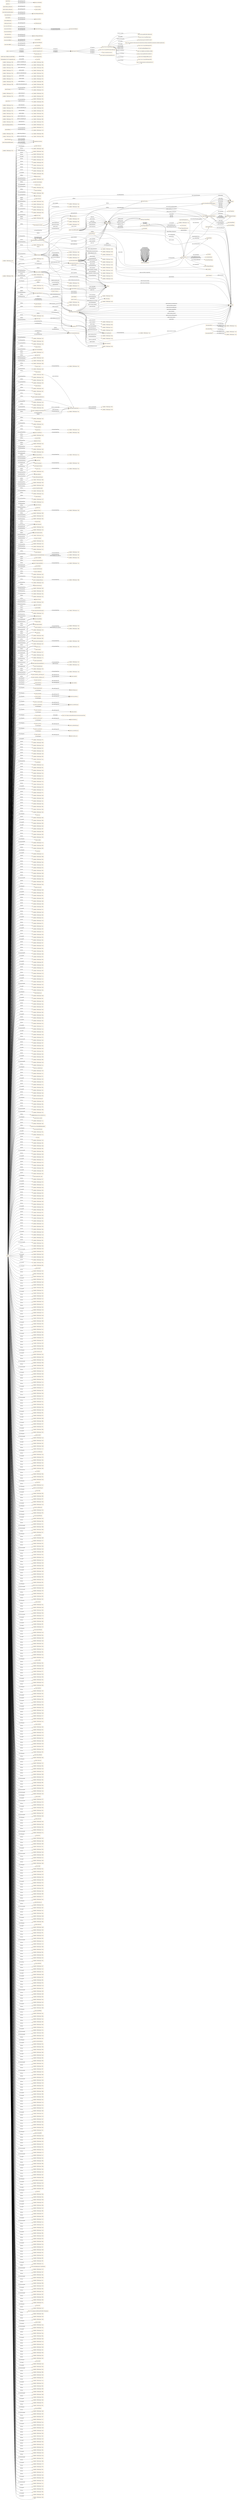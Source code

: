 digraph ar2dtool_diagram { 
rankdir=LR;
size="1501"
node [shape = rectangle, color="orange"]; "geoes:Municipio" "geopolitical:territory" "owl:Thing" "geoes:Estero" "1248685:17fb02bcbad:-7d22" "geoes:ZonaContigua" "1248685:17fb02bcbad:-7f22" "geoes:Lavajo" "1248685:17fb02bcbad:-7fac" "1248685:17fb02bcbad:-7f99" "1248685:17fb02bcbad:-7fbb" "1248685:17fb02bcbad:-7de1" "geoes:Morfologia" "1248685:17fb02bcbad:-7f60" "1248685:17fb02bcbad:-7dd6" "1248685:17fb02bcbad:-7d1e" "1248685:17fb02bcbad:-7f1e" "1248685:17fb02bcbad:-7e1f" "geoes:Torrente" "1248685:17fb02bcbad:-7e71" "geoes:MasaDeAguaArtificial" "geoes:Estuario" "1248685:17fb02bcbad:-7dbb" "1248685:17fb02bcbad:-7f36" "1248685:17fb02bcbad:-7da4" "1248685:17fb02bcbad:-7ce4" "1248685:17fb02bcbad:-7c3e" "1248685:17fb02bcbad:-7dca" "1248685:17fb02bcbad:-7e03" "geoes:Canyo" "1248685:17fb02bcbad:-7e1c" "1248685:17fb02bcbad:-7f79" "geoes:Acuifero" "1248685:17fb02bcbad:-7cef" "1248685:17fb02bcbad:-7dc5" "1248685:17fb02bcbad:-7fe2" "1248685:17fb02bcbad:-7c82" "1248685:17fb02bcbad:-7f69" "1248685:17fb02bcbad:-7f4e" "1248685:17fb02bcbad:-7cd6" "geoes:Nevero" "geoes:FuenteArtificial" "1248685:17fb02bcbad:-7ca7" "geoes:Mar" "1248685:17fb02bcbad:-7f25" "1248685:17fb02bcbad:-7e26" "1248685:17fb02bcbad:-7faf" "1248685:17fb02bcbad:-7d6f" "1248685:17fb02bcbad:-7f92" "1248685:17fb02bcbad:-7d08" "1248685:17fb02bcbad:-7e69" "geoes:Canal" "1248685:17fb02bcbad:-7e09" "geoes:Arroyo" "1248685:17fb02bcbad:-7c62" "geoes:Rio" "1248685:17fb02bcbad:-7d0c" "1248685:17fb02bcbad:-7cfd" "1248685:17fb02bcbad:-7e2c" "geoes:Recinto" "1248685:17fb02bcbad:-7fec" "1248685:17fb02bcbad:-7c95" "1248685:17fb02bcbad:-7de7" "geoes:Saladar" "geoes:ZonaEconomicaExclusiva" "1248685:17fb02bcbad:-7d5e" "1248685:17fb02bcbad:-7e44" "1248685:17fb02bcbad:-7ce9" "geoes:FenomenoHidrografico" "1248685:17fb02bcbad:-7e5f" "1248685:17fb02bcbad:-7d50" "1248685:17fb02bcbad:-7fdc" "geoes:CanalAguasContinentales" "1248685:17fb02bcbad:-7ce6" "1248685:17fb02bcbad:-7fb8" "geoes:Aluvion" "1248685:17fb02bcbad:-7fc7" "geoes:Acequia" "1248685:17fb02bcbad:-7e5c" "1248685:17fb02bcbad:-7cc8" "geoes:AltaMar" "geoes:Pozo" "1248685:17fb02bcbad:-7e3f" "geoes:AguasCorrientes" "geoes:CanalMarino" "1248685:17fb02bcbad:-7c40" "geoes:Delta" "geoes:Humedal" "geoes:Charca" "1248685:17fb02bcbad:-7ceb" "1248685:17fb02bcbad:-7dc1" "geoes:Tuberia" "1248685:17fb02bcbad:-7e66" "1248685:17fb02bcbad:-7fe5" "1248685:17fb02bcbad:-7d72" "1248685:17fb02bcbad:-7e63" "geoes:Lago" "geoes:AguasSubterraneas" "geoes:Dren" "1248685:17fb02bcbad:-7e4b" "1248685:17fb02bcbad:-7dee" "geoes:AguasDulces" "geoes:Captacion" "1248685:17fb02bcbad:-7d04" "geoes:Ibon" "1248685:17fb02bcbad:-7f95" "geoes:Nacimiento" "geoes:AguasCosteras" "geoes:Gola" "1248685:17fb02bcbad:-7d13" "geoes:Albufera" "geoes:HidronimoPuntual" "1248685:17fb02bcbad:-7d80" "1248685:17fb02bcbad:-7fb5" "1248685:17fb02bcbad:-7f80" "1248685:17fb02bcbad:-7c89" "1248685:17fb02bcbad:-7e38" "geoes:AguasQuietas" "1248685:17fb02bcbad:-7ff8" "geoes:ZonaHumeda" "geoes:ZonaEncharcable" "geoes:AguasMarinas" "1248685:17fb02bcbad:-7d56" "1248685:17fb02bcbad:-7cee" "1248685:17fb02bcbad:-7e76" "1248685:17fb02bcbad:-7d53" "geoes:Basines" "1248685:17fb02bcbad:-7fcd" "1248685:17fb02bcbad:-7ca8" "1248685:17fb02bcbad:-7ff2" "1248685:17fb02bcbad:-7e7f" "geoes:Embalse" "1248685:17fb02bcbad:-7cc4" "geoes:Marisma" "geoes:Ojo" "1248685:17fb02bcbad:-7ffb" "geoes:Glaciar" "1248685:17fb02bcbad:-7c5d" "geoes:AguasSuperficiales" "1248685:17fb02bcbad:-7dad" "1248685:17fb02bcbad:-7d96" "1248685:17fb02bcbad:-7fc0" "1248685:17fb02bcbad:-7e51" "1248685:17fb02bcbad:-7f13" "1248685:17fb02bcbad:-7d45" "1248685:17fb02bcbad:-7fd7" "geoes:Acuitardo" "1248685:17fb02bcbad:-7e00" "geoes:Toma" "1248685:17fb02bcbad:-7f1a" "1248685:17fb02bcbad:-7f51" "1248685:17fb02bcbad:-7fa3" "geoes:Manantial" "1248685:17fb02bcbad:-7f6d" "1248685:17fb02bcbad:-7dce" "1248685:17fb02bcbad:-7ce0" "geoes:Desembocadura" "geoes:Cascada" "geoes:Rapido" "1248685:17fb02bcbad:-7c4c" "1248685:17fb02bcbad:-7e57" "geoes:Corriente" "1248685:17fb02bcbad:-7e2a" "1248685:17fb02bcbad:-7c35" "1248685:17fb02bcbad:-7c8d" "1248685:17fb02bcbad:-7f40" "1248685:17fb02bcbad:-7e13" "1248685:17fb02bcbad:-7ff5" "geoes:Deposito" "geoes:AguasCorrientesArtificiales" "geoes:Canalillo" "geoes:SurgenciaNatural" "1248685:17fb02bcbad:-7f72" "1248685:17fb02bcbad:-7fa9" "geoes:SurgenciaArtificial" "1248685:17fb02bcbad:-7cbe" "1248685:17fb02bcbad:-7e22" "geoes:Bodon" "geoes:MarTerritorial" "1248685:17fb02bcbad:-7f16" "geoes:Confluencia" "1248685:17fb02bcbad:-7e05" "1248685:17fb02bcbad:-7c66" "geoes:CanalAguasMarinas" "1248685:17fb02bcbad:-7e7c" "1248685:17fb02bcbad:-7fd4" "1248685:17fb02bcbad:-7c46" "geoes:Distribucion" "1248685:17fb02bcbad:-7cbb" "geoes:Afluente" "1248685:17fb02bcbad:-7f10" "1248685:17fb02bcbad:-7c99" "1248685:17fb02bcbad:-7e31" "1248685:17fb02bcbad:-7cad" "1248685:17fb02bcbad:-7fa0" "geoes:Conducto" "1248685:17fb02bcbad:-7d5a" "geoes:AguasCorrientesNaturales" "1248685:17fb02bcbad:-7ce2" "geoes:Chortal" "1248685:17fb02bcbad:-7d2d" "geoes:Desague" "1248685:17fb02bcbad:-7d26" "geoes:CorrienteSubterranea" "geoes:Sumidero" "1248685:17fb02bcbad:-7f9d" "geoes:Aljibe" "geoes:AguasQuietasNaturales" "1248685:17fb02bcbad:-7ccb" "geoes:Meandro" "1248685:17fb02bcbad:-7f59" "geoes:AguasDeTransicion" "geoes:Barranco" "geoes:MasaDeHielo" "1248685:17fb02bcbad:-7f8a" "geoes:Salina" "geoes:AguasSaladas" "geoes:Surgencia" "1248685:17fb02bcbad:-7c53" "1248685:17fb02bcbad:-7fe9" "geoes:Ria" "1248685:17fb02bcbad:-7d0d" "1248685:17fb02bcbad:-7db2" "1248685:17fb02bcbad:-7c5a" "geoes:AguasContinentales" "1248685:17fb02bcbad:-7e07" "1248685:17fb02bcbad:-7c96" "1248685:17fb02bcbad:-7f56" "geoes:CuencaHidrografica" "geoes:Lucio" "geoes:Laguna" "1248685:17fb02bcbad:-7d17" "1248685:17fb02bcbad:-7c42" "1248685:17fb02bcbad:-7fd0" "geoes:Aguas" "1248685:17fb02bcbad:-7f29" "1248685:17fb02bcbad:-7cde" "1248685:17fb02bcbad:-7c71" "geoes:LagunaSalada" "geoes:AguasQuietasArtificiales" "1248685:17fb02bcbad:-7e6d" "geoes:FuenteArtesana" "1248685:17fb02bcbad:-7f8f" "1248685:17fb02bcbad:-7d7b" "geoes:Rambla" "1248685:17fb02bcbad:-7f30" "1248685:17fb02bcbad:-7cf5" "wgs84_pos:SpatialThing" "time:TimeZone" "time:GeneralDateTimeDescription" "time:DateTimeInterval" "time:TRS" "e59827e8c2e72f8fcc921bc0b97fb9dc" "time:TemporalDuration" "time:Duration" "time:GeneralDurationDescription" "time:ProperInterval" "time:TimePosition" "7b004e6d66e3512d747a4fae3804148e" "time:TemporalPosition" "time:Interval" "time:TemporalEntity" "time:MonthOfYear" "time:TemporalUnit" "time:Instant" "time:DayOfWeek" ; /*classes style*/
	"geoes:top.owl" -> "http://www.w3.org/2006/time" [ label = "owl:imports" ];
	"geoes:top.owl" -> "http://www.w3.org/2003/01/geo/wgs84_pos" [ label = "owl:imports" ];
	"geoes:top.owl" -> "http://vocab.deri.ie/scovo" [ label = "owl:imports" ];
	"geoes:top.owl" -> "http://aims.fao.org/aos/geopolitical.owl" [ label = "owl:imports" ];
	"geoes:AguasContinentales" -> "1248685:17fb02bcbad:-7e69" [ label = "owl:equivalentClass" ];
	"http://www.w3.org/2006/time" -> "http://orcid.org/0000-0002-3884-3420" [ label = "dcterms:creator" ];
	"http://www.w3.org/2006/time" -> "http://www.w3.org/TR/owl-time" [ label = "rdfs:seeAlso" ];
	"http://www.w3.org/2006/time" -> "http://dx.doi.org/10.3233/SW-150187" [ label = "rdfs:seeAlso" ];
	"http://www.w3.org/2006/time" -> "http://www.semantic-web-journal.net/content/time-ontology-extended-non-gregorian-calendar-applications" [ label = "rdfs:seeAlso" ];
	"http://www.w3.org/2006/time" -> "http://www.w3.org/TR/owl-time" [ label = "dcterms:isVersionOf" ];
	"http://www.w3.org/2006/time" -> "http://www.w3.org/2006/time#2016" [ label = "owl:versionIRI" ];
	"http://www.w3.org/2006/time" -> "mailto:panfeng66@gmail.com" [ label = "dcterms:creator" ];
	"http://www.w3.org/2006/time" -> "https://en.wikipedia.org/wiki/Jerry_Hobbs" [ label = "dcterms:creator" ];
	"http://www.w3.org/2006/time" -> "https://orcid.org/0000-0001-8269-8171" [ label = "dcterms:contributor" ];
	"http://www.w3.org/2006/time" -> "mailto:chris.little@metoffice.gov.uk" [ label = "dcterms:contributor" ];
	"http://www.w3.org/2006/time" -> "http://www.w3.org/2006/time#2006" [ label = "owl:priorVersion" ];
	"http://www.w3.org/2006/time" -> "https://creativecommons.org/licenses/by/4.0/" [ label = "dcterms:license" ];
	"time:generalDay" -> "1248685:17fb02bcbad:-7c2a" [ label = "owl:withRestrictions" ];
	"time:generalDay" -> "xsd:string" [ label = "owl:onDatatype" ];
	"time:intervalBefore" -> "time:intervalDisjoint" [ label = "rdfs:subPropertyOf" ];
	"time:intervalBefore" -> "time:before" [ label = "rdfs:subPropertyOf" ];
	"geoes:geopolitica.owl" -> "geoes:top.owl" [ label = "owl:imports" ];
	"time:inDateTime" -> "time:inTemporalPosition" [ label = "rdfs:subPropertyOf" ];
	"geoes:sometido_a_descarga_por" -> "geoes:sometido" [ label = "rdfs:subPropertyOf" ];
	"time:intervalFinishes" -> "time:intervalIn" [ label = "rdfs:subPropertyOf" ];
	"geoes:transportes.owl" -> "geoes:top.owl" [ label = "owl:imports" ];
	"wgs84_pos:location" -> "foaf:based_near" [ label = "rdfs:subPropertyOf" ];
	"geoes:AguasCorrientes" -> "1248685:17fb02bcbad:-7e66" [ label = "owl:equivalentClass" ];
	"time:hasEnd" -> "time:hasTime" [ label = "rdfs:subPropertyOf" ];
	"geoes:Rambla" -> "1248685:17fb02bcbad:-7ca8" [ label = "owl:equivalentClass" ];
	"geoes:transvasa" -> "geoes:conduce" [ label = "rdfs:subPropertyOf" ];
	"geoes:desembocaEn" -> "geoes:desagua_en" [ label = "rdfs:subPropertyOf" ];
	"geoes:Lucio" -> "1248685:17fb02bcbad:-7cf5" [ label = "owl:equivalentClass" ];
	"time:hasDurationDescription" -> "time:hasTemporalDuration" [ label = "rdfs:subPropertyOf" ];
	"geoes:" -> "geoes:hydro.owl" [ label = "owl:imports" ];
	"geoes:" -> "geoes:transportes.owl" [ label = "owl:imports" ];
	"geoes:" -> "geoes:geopolitica.owl" [ label = "owl:imports" ];
	"geoes:Acuifero" -> "1248685:17fb02bcbad:-7e7c" [ label = "owl:equivalentClass" ];
	"geoes:Aguas" -> "1248685:17fb02bcbad:-7e6d" [ label = "owl:equivalentClass" ];
	"geoes:precedeA" -> "geoes:esta_proxima_a" [ label = "rdfs:subPropertyOf" ];
	"time:intervalIn" -> "time:intervalEquals" [ label = "owl:propertyDisjointWith" ];
	"time:inTimePosition" -> "time:inTemporalPosition" [ label = "rdfs:subPropertyOf" ];
	"geoes:Pozo" -> "1248685:17fb02bcbad:-7cad" [ label = "owl:equivalentClass" ];
	"geoes:es_transvasada" -> "geoes:es_conducido_por" [ label = "rdfs:subPropertyOf" ];
	"geoes:distribuye" -> "geoes:conduce" [ label = "rdfs:subPropertyOf" ];
	"geoes:Canal" -> "1248685:17fb02bcbad:-7dc5" [ label = "owl:equivalentClass" ];
	"geoes:transmite" -> "geoes:permite" [ label = "rdfs:subPropertyOf" ];
	"time:generalYear" -> "1248685:17fb02bcbad:-7c28" [ label = "owl:withRestrictions" ];
	"time:generalYear" -> "xsd:string" [ label = "owl:onDatatype" ];
	"time:intervalStarts" -> "time:intervalIn" [ label = "rdfs:subPropertyOf" ];
	"geoes:nombre_alternativo" -> "geoes:nombre" [ label = "rdfs:subPropertyOf" ];
	"time:intervalDuring" -> "time:intervalIn" [ label = "rdfs:subPropertyOf" ];
	"time:ProperInterval" -> "time:Instant" [ label = "owl:disjointWith" ];
	"geoes:AguasQuietas" -> "1248685:17fb02bcbad:-7e22" [ label = "owl:equivalentClass" ];
	"time:seconds" -> "http://www.bipm.org/en/publications/si-brochure/second.html" [ label = "rdfs:seeAlso" ];
	"geoes:se_extrae_para" -> "geoes:alimenta_a" [ label = "rdfs:subPropertyOf" ];
	"geoes:AguasQuietasNaturales" -> "1248685:17fb02bcbad:-7e1c" [ label = "owl:equivalentClass" ];
	"geoes:Idioma_alternativo" -> "geoes:idioma" [ label = "rdfs:subPropertyOf" ];
	"time:generalMonth" -> "1248685:17fb02bcbad:-7c29" [ label = "owl:withRestrictions" ];
	"time:generalMonth" -> "xsd:string" [ label = "owl:onDatatype" ];
	"time:intervalEquals" -> "time:intervalIn" [ label = "owl:propertyDisjointWith" ];
	"geoes:CanalAguasMarinas" -> "1248685:17fb02bcbad:-7dbb" [ label = "owl:equivalentClass" ];
	"geoes:ZonaHumeda" -> "1248685:17fb02bcbad:-7c42" [ label = "owl:equivalentClass" ];
	"geoes:Afluente" -> "1248685:17fb02bcbad:-7e71" [ label = "owl:equivalentClass" ];
	"geoes:Afluente" -> "1248685:17fb02bcbad:-7e76" [ label = "owl:equivalentClass" ];
	"geoes:se_extrae" -> "geoes:es_alimentada_por" [ label = "rdfs:subPropertyOf" ];
	"geoes:AguasCorrientesArtificiales" -> "1248685:17fb02bcbad:-7e5f" [ label = "owl:equivalentClass" ];
	"geoes:AguasCorrientesArtificiales" -> "1248685:17fb02bcbad:-7e63" [ label = "owl:equivalentClass" ];
	"geoes:AguasSuperficiales" -> "1248685:17fb02bcbad:-7e00" [ label = "owl:equivalentClass" ];
	"time:hasDuration" -> "time:hasTemporalDuration" [ label = "rdfs:subPropertyOf" ];
	"geoes:AguasDeTransicion" -> "1248685:17fb02bcbad:-7e3f" [ label = "owl:equivalentClass" ];
	"geoes:AguasDeTransicion" -> "1248685:17fb02bcbad:-7e31" [ label = "owl:equivalentClass" ];
	"time:hasBeginning" -> "time:hasTime" [ label = "rdfs:subPropertyOf" ];
	"geoes:MasaDeAguaArtificial" -> "1248685:17fb02bcbad:-7cc8" [ label = "owl:equivalentClass" ];
	"geoes:Nacimiento" -> "1248685:17fb02bcbad:-7cbe" [ label = "owl:equivalentClass" ];
	"geoes:Dren" -> "1248685:17fb02bcbad:-7d5e" [ label = "owl:equivalentClass" ];
	"geoes:long" -> "geoes:coordenadas" [ label = "rdfs:subPropertyOf" ];
	"geoes:Gola" -> "1248685:17fb02bcbad:-7d1e" [ label = "owl:equivalentClass" ];
	"geoes:CanalAguasContinentales" -> "1248685:17fb02bcbad:-7dc1" [ label = "owl:equivalentClass" ];
	"geoes:AguasQuietasArtificiales" -> "1248685:17fb02bcbad:-7e1f" [ label = "owl:equivalentClass" ];
	"geoes:SurgenciaArtificial" -> "1248685:17fb02bcbad:-7c5a" [ label = "owl:equivalentClass" ];
	"time:TemporalEntity" -> "1248685:17fb02bcbad:-7c2e" [ label = "owl:unionOf" ];
	"geoes:es_distribuida" -> "geoes:es_conducido_por" [ label = "rdfs:subPropertyOf" ];
	"geoes:sigueA" -> "geoes:esta_proxima_a" [ label = "rdfs:subPropertyOf" ];
	"geoes:Surgencia" -> "1248685:17fb02bcbad:-7c5d" [ label = "owl:equivalentClass" ];
	"geoes:es_capturado" -> "geoes:es_conectado_con" [ label = "rdfs:subPropertyOf" ];
	"geoes:Desague" -> "1248685:17fb02bcbad:-7d72" [ label = "owl:equivalentClass" ];
	"geoes:captura" -> "geoes:conecta_con" [ label = "rdfs:subPropertyOf" ];
	"geoes:sometida_a_influencia_de" -> "geoes:sometido" [ label = "rdfs:subPropertyOf" ];
	"NULL" -> "1248685:17fb02bcbad:-7f71" [ label = "owl:unionOf" ];
	"NULL" -> "1248685:17fb02bcbad:-7d6d" [ label = "rdf:rest" ];
	"NULL" -> "1248685:17fb02bcbad:-7e29" [ label = "rdf:rest" ];
	"NULL" -> "1248685:17fb02bcbad:-7fc2" [ label = "rdf:rest" ];
	"NULL" -> "1248685:17fb02bcbad:-7ceb" [ label = "rdf:first" ];
	"NULL" -> "1248685:17fb02bcbad:-7e36" [ label = "rdf:rest" ];
	"NULL" -> "geoes:Deposito" [ label = "rdf:first" ];
	"NULL" -> "1248685:17fb02bcbad:-7cd8" [ label = "rdf:rest" ];
	"NULL" -> "1248685:17fb02bcbad:-7f4f" [ label = "rdf:rest" ];
	"NULL" -> "geoes:Ria" [ label = "owl:someValuesFrom" ];
	"NULL" -> "geoes:Lago" [ label = "rdf:first" ];
	"NULL" -> "1248685:17fb02bcbad:-7eaa" [ label = "rdf:rest" ];
	"NULL" -> "1248685:17fb02bcbad:-7c89" [ label = "owl:someValuesFrom" ];
	"NULL" -> "xsd:gMonth" [ label = "owl:allValuesFrom" ];
	"NULL" -> "1248685:17fb02bcbad:-7ce5" [ label = "rdf:rest" ];
	"NULL" -> "1248685:17fb02bcbad:-7f5c" [ label = "rdf:rest" ];
	"NULL" -> "geoes:Barranco" [ label = "owl:allValuesFrom" ];
	"NULL" -> "1248685:17fb02bcbad:-7e04" [ label = "rdf:rest" ];
	"NULL" -> "geoes:FuenteArtesana" [ label = "rdf:first" ];
	"NULL" -> "geoes:ZonaEncharcable" [ label = "rdf:first" ];
	"NULL" -> "1248685:17fb02bcbad:-7c6e" [ label = "rdf:rest" ];
	"NULL" -> "1248685:17fb02bcbad:-7e11" [ label = "rdf:rest" ];
	"NULL" -> "1248685:17fb02bcbad:-7c2f" [ label = "rdf:rest" ];
	"NULL" -> "1248685:17fb02bcbad:-7c34" [ label = "owl:unionOf" ];
	"NULL" -> "1248685:17fb02bcbad:-7f2a" [ label = "rdf:rest" ];
	"NULL" -> "1248685:17fb02bcbad:-7d7f" [ label = "owl:unionOf" ];
	"NULL" -> "1248685:17fb02bcbad:-7c61" [ label = "owl:intersectionOf" ];
	"NULL" -> "1248685:17fb02bcbad:-7f7a" [ label = "rdf:rest" ];
	"NULL" -> "1248685:17fb02bcbad:-7e8f" [ label = "rdf:rest" ];
	"NULL" -> "geoes:Basines" [ label = "rdf:first" ];
	"NULL" -> "1248685:17fb02bcbad:-7ed4" [ label = "rdf:rest" ];
	"NULL" -> "1248685:17fb02bcbad:-7cd1" [ label = "rdf:rest" ];
	"NULL" -> "1248685:17fb02bcbad:-7dea" [ label = "rdf:rest" ];
	"NULL" -> "1248685:17fb02bcbad:-7ce9" [ label = "rdf:first" ];
	"NULL" -> "geoes:Canal" [ label = "rdf:first" ];
	"NULL" -> "geoes:Manantial" [ label = "rdf:first" ];
	"NULL" -> "1248685:17fb02bcbad:-7dbc" [ label = "rdf:rest" ];
	"NULL" -> "1248685:17fb02bcbad:-7d94" [ label = "rdf:rest" ];
	"NULL" -> "time:GeneralDateTimeDescription" [ label = "rdf:first" ];
	"NULL" -> "1248685:17fb02bcbad:-7eb3" [ label = "rdf:rest" ];
	"NULL" -> "time:year" [ label = "owl:onProperty" ];
	"NULL" -> "1248685:17fb02bcbad:-7d62" [ label = "rdf:rest" ];
	"NULL" -> "1248685:17fb02bcbad:-7f68" [ label = "owl:unionOf" ];
	"NULL" -> "1248685:17fb02bcbad:-7c62" [ label = "owl:someValuesFrom" ];
	"NULL" -> "1248685:17fb02bcbad:-7d95" [ label = "owl:unionOf" ];
	"NULL" -> "1248685:17fb02bcbad:-7ed2" [ label = "owl:oneOf" ];
	"NULL" -> "geoes:Aguas" [ label = "rdf:first" ];
	"NULL" -> "1248685:17fb02bcbad:-7f87" [ label = "rdf:rest" ];
	"NULL" -> "1248685:17fb02bcbad:-7f48" [ label = "rdf:rest" ];
	"NULL" -> "1248685:17fb02bcbad:-7f09" [ label = "rdf:rest" ];
	"NULL" -> "geoes:Marisma" [ label = "owl:allValuesFrom" ];
	"NULL" -> "geoes:Acuifero" [ label = "owl:allValuesFrom" ];
	"NULL" -> "1248685:17fb02bcbad:-7d02" [ label = "rdf:rest" ];
	"NULL" -> "geoes:estaEn" [ label = "owl:onProperty" ];
	"NULL" -> "1248685:17fb02bcbad:-7e74" [ label = "owl:intersectionOf" ];
	"NULL" -> "1248685:17fb02bcbad:-7f9f" [ label = "owl:unionOf" ];
	"NULL" -> "1248685:17fb02bcbad:-7f90" [ label = "rdf:rest" ];
	"NULL" -> "time:days" [ label = "owl:onProperty" ];
	"NULL" -> "1248685:17fb02bcbad:-7cc3" [ label = "owl:unionOf" ];
	"NULL" -> "1248685:17fb02bcbad:-7db8" [ label = "rdf:rest" ];
	"NULL" -> "geoes:Ibon" [ label = "owl:someValuesFrom" ];
	"NULL" -> "1248685:17fb02bcbad:-7fc8" [ label = "rdf:rest" ];
	"NULL" -> "1248685:17fb02bcbad:-7ede" [ label = "rdf:rest" ];
	"NULL" -> "1248685:17fb02bcbad:-7f62" [ label = "rdf:rest" ];
	"NULL" -> "1248685:17fb02bcbad:-7f23" [ label = "rdf:rest" ];
	"NULL" -> "geoes:AguasCorrientesNaturales" [ label = "rdf:first" ];
	"NULL" -> "1248685:17fb02bcbad:-7fd5" [ label = "rdf:rest" ];
	"NULL" -> "geoes:CorrienteSubterranea" [ label = "rdf:first" ];
	"NULL" -> "1248685:17fb02bcbad:-7e88" [ label = "rdf:rest" ];
	"NULL" -> "1248685:17fb02bcbad:-7eeb" [ label = "rdf:rest" ];
	"NULL" -> "1248685:17fb02bcbad:-7d3a" [ label = "owl:intersectionOf" ];
	"NULL" -> "1248685:17fb02bcbad:-7e49" [ label = "rdf:rest" ];
	"NULL" -> "1248685:17fb02bcbad:-7d4e" [ label = "rdf:rest" ];
	"NULL" -> "geoes:evacua_de" [ label = "owl:onProperty" ];
	"NULL" -> "1248685:17fb02bcbad:-7d0f" [ label = "rdf:rest" ];
	"NULL" -> "1248685:17fb02bcbad:-7e4a" [ label = "owl:unionOf" ];
	"NULL" -> "1248685:17fb02bcbad:-7f9c" [ label = "owl:unionOf" ];
	"NULL" -> "1248685:17fb02bcbad:-7e95" [ label = "rdf:rest" ];
	"NULL" -> "1248685:17fb02bcbad:-7ebd" [ label = "rdf:rest" ];
	"NULL" -> "1248685:17fb02bcbad:-7d5b" [ label = "rdf:rest" ];
	"NULL" -> "1248685:17fb02bcbad:-7f6f" [ label = "rdf:rest" ];
	"NULL" -> "1248685:17fb02bcbad:-7cfc" [ label = "owl:unionOf" ];
	"NULL" -> "1248685:17fb02bcbad:-7cb9" [ label = "rdf:rest" ];
	"NULL" -> "1248685:17fb02bcbad:-7fb0" [ label = "rdf:rest" ];
	"NULL" -> "1248685:17fb02bcbad:-7d21" [ label = "owl:unionOf" ];
	"NULL" -> "1248685:17fb02bcbad:-7e24" [ label = "rdf:rest" ];
	"NULL" -> "1248685:17fb02bcbad:-7f7c" [ label = "rdf:rest" ];
	"NULL" -> "1248685:17fb02bcbad:-7ee1" [ label = "owl:oneOf" ];
	"NULL" -> "geoes:conecta_con" [ label = "owl:onProperty" ];
	"NULL" -> "1248685:17fb02bcbad:-7f3f" [ label = "owl:unionOf" ];
	"NULL" -> "1248685:17fb02bcbad:-7cc6" [ label = "rdf:rest" ];
	"NULL" -> "1248685:17fb02bcbad:-7f3d" [ label = "rdf:rest" ];
	"NULL" -> "1248685:17fb02bcbad:-7dee" [ label = "owl:someValuesFrom" ];
	"NULL" -> "1248685:17fb02bcbad:-7f35" [ label = "owl:unionOf" ];
	"NULL" -> "1248685:17fb02bcbad:-7c71" [ label = "owl:someValuesFrom" ];
	"NULL" -> "1248685:17fb02bcbad:-7db1" [ label = "owl:unionOf" ];
	"NULL" -> "1248685:17fb02bcbad:-7ee7" [ label = "rdf:rest" ];
	"NULL" -> "1248685:17fb02bcbad:-7cd3" [ label = "rdf:rest" ];
	"NULL" -> "1248685:17fb02bcbad:-7f4a" [ label = "rdf:rest" ];
	"NULL" -> "geoes:Salina" [ label = "rdf:first" ];
	"NULL" -> "1248685:17fb02bcbad:-7cc4" [ label = "owl:allValuesFrom" ];
	"NULL" -> "1248685:17fb02bcbad:-7f9a" [ label = "rdf:rest" ];
	"NULL" -> "geoes:AguasCorrientesNaturales" [ label = "owl:someValuesFrom" ];
	"NULL" -> "1248685:17fb02bcbad:-7d48" [ label = "owl:intersectionOf" ];
	"NULL" -> "1248685:17fb02bcbad:-7fcf" [ label = "owl:unionOf" ];
	"NULL" -> "1248685:17fb02bcbad:-7ef4" [ label = "rdf:rest" ];
	"NULL" -> "1248685:17fb02bcbad:-7ff7" [ label = "owl:unionOf" ];
	"NULL" -> "1248685:17fb02bcbad:-7fe8" [ label = "owl:unionOf" ];
	"NULL" -> "1248685:17fb02bcbad:-7cf1" [ label = "rdf:rest" ];
	"NULL" -> "1248685:17fb02bcbad:-7fdf" [ label = "rdf:rest" ];
	"NULL" -> "geoes:Distribucion" [ label = "rdf:first" ];
	"NULL" -> "1248685:17fb02bcbad:-7e7d" [ label = "rdf:rest" ];
	"NULL" -> "1248685:17fb02bcbad:-7cca" [ label = "owl:unionOf" ];
	"NULL" -> "1248685:17fb02bcbad:-7e12" [ label = "owl:unionOf" ];
	"NULL" -> "1248685:17fb02bcbad:-7d79" [ label = "rdf:rest" ];
	"NULL" -> "1248685:17fb02bcbad:-7c92" [ label = "owl:intersectionOf" ];
	"NULL" -> "geoes:Embalse" [ label = "owl:someValuesFrom" ];
	"NULL" -> "1248685:17fb02bcbad:-7e93" [ label = "owl:oneOf" ];
	"NULL" -> "1248685:17fb02bcbad:-7fad" [ label = "rdf:rest" ];
	"NULL" -> "geoes:deposita_en" [ label = "owl:onProperty" ];
	"NULL" -> "1248685:17fb02bcbad:-7e9b" [ label = "rdf:rest" ];
	"NULL" -> "1248685:17fb02bcbad:-7fe1" [ label = "owl:unionOf" ];
	"NULL" -> "geoes:AguasQuietasArtificiales" [ label = "owl:complementOf" ];
	"NULL" -> "geoes:AguasQuietasArtificiales" [ label = "rdf:first" ];
	"NULL" -> "1248685:17fb02bcbad:-7e50" [ label = "owl:unionOf" ];
	"NULL" -> "1248685:17fb02bcbad:-7daa" [ label = "rdf:rest" ];
	"NULL" -> "1248685:17fb02bcbad:-7d47" [ label = "rdf:rest" ];
	"NULL" -> "1248685:17fb02bcbad:-7ee0" [ label = "rdf:rest" ];
	"NULL" -> "1248685:17fb02bcbad:-7d82" [ label = "rdf:rest" ];
	"NULL" -> "geoes:Acuifero" [ label = "rdf:first" ];
	"NULL" -> "geoes:Manantial" [ label = "owl:allValuesFrom" ];
	"NULL" -> "1248685:17fb02bcbad:-7d0a" [ label = "owl:unionOf" ];
	"NULL" -> "geoes:SurgenciaArtificial" [ label = "rdf:first" ];
	"NULL" -> "geoes:Saladar" [ label = "rdf:first" ];
	"NULL" -> "1248685:17fb02bcbad:-7d54" [ label = "rdf:rest" ];
	"NULL" -> "1248685:17fb02bcbad:-7d5a" [ label = "owl:someValuesFrom" ];
	"NULL" -> "1248685:17fb02bcbad:-7fab" [ label = "owl:unionOf" ];
	"NULL" -> "1248685:17fb02bcbad:-7d15" [ label = "rdf:rest" ];
	"NULL" -> "1248685:17fb02bcbad:-7c2c" [ label = "owl:unionOf" ];
	"NULL" -> "1248685:17fb02bcbad:-7d22" [ label = "owl:someValuesFrom" ];
	"NULL" -> "1248685:17fb02bcbad:-7ca4" [ label = "owl:intersectionOf" ];
	"NULL" -> "1248685:17fb02bcbad:-7e26" [ label = "owl:someValuesFrom" ];
	"NULL" -> "1248685:17fb02bcbad:-7e8c" [ label = "owl:oneOf" ];
	"NULL" -> "1248685:17fb02bcbad:-7cdd" [ label = "rdf:rest" ];
	"NULL" -> "1248685:17fb02bcbad:-7f75" [ label = "rdf:rest" ];
	"NULL" -> "1248685:17fb02bcbad:-7da3" [ label = "owl:intersectionOf" ];
	"NULL" -> "1248685:17fb02bcbad:-7c87" [ label = "rdf:rest" ];
	"NULL" -> "1248685:17fb02bcbad:-7efe" [ label = "rdf:rest" ];
	"NULL" -> "1248685:17fb02bcbad:-7ee4" [ label = "owl:oneOf" ];
	"NULL" -> "1248685:17fb02bcbad:-7f43" [ label = "rdf:rest" ];
	"NULL" -> "1248685:17fb02bcbad:-7de5" [ label = "rdf:rest" ];
	"NULL" -> "1248685:17fb02bcbad:-7d59" [ label = "owl:unionOf" ];
	"NULL" -> "1248685:17fb02bcbad:-7fb6" [ label = "rdf:rest" ];
	"NULL" -> "1248685:17fb02bcbad:-7e3d" [ label = "owl:intersectionOf" ];
	"NULL" -> "1248685:17fb02bcbad:-7ecc" [ label = "rdf:rest" ];
	"NULL" -> "geoes:es_originado_por" [ label = "owl:onProperty" ];
	"NULL" -> "1248685:17fb02bcbad:-7c90" [ label = "rdf:rest" ];
	"NULL" -> "1248685:17fb02bcbad:-7c51" [ label = "rdf:rest" ];
	"NULL" -> "1248685:17fb02bcbad:-7f11" [ label = "rdf:rest" ];
	"NULL" -> "1248685:17fb02bcbad:-7cd5" [ label = "owl:unionOf" ];
	"NULL" -> "1248685:17fb02bcbad:-7fc3" [ label = "rdf:rest" ];
	"NULL" -> "geoes:conduce" [ label = "owl:onProperty" ];
	"NULL" -> "geoes:Morfologia" [ label = "rdf:first" ];
	"NULL" -> "geoes:Lucio" [ label = "owl:someValuesFrom" ];
	"NULL" -> "1248685:17fb02bcbad:-7e72" [ label = "rdf:rest" ];
	"NULL" -> "1248685:17fb02bcbad:-7fba" [ label = "owl:unionOf" ];
	"NULL" -> "1248685:17fb02bcbad:-7c81" [ label = "owl:unionOf" ];
	"NULL" -> "geoes:AguasMarinas" [ label = "owl:someValuesFrom" ];
	"NULL" -> "1248685:17fb02bcbad:-7eab" [ label = "rdf:rest" ];
	"NULL" -> "1248685:17fb02bcbad:-7f5d" [ label = "rdf:rest" ];
	"NULL" -> "geoes:sufre_descarga_de" [ label = "owl:onProperty" ];
	"NULL" -> "1248685:17fb02bcbad:-7c6f" [ label = "rdf:rest" ];
	"NULL" -> "1248685:17fb02bcbad:-7f6a" [ label = "rdf:rest" ];
	"NULL" -> "1248685:17fb02bcbad:-7f2b" [ label = "rdf:rest" ];
	"NULL" -> "1248685:17fb02bcbad:-7d08" [ label = "rdf:first" ];
	"NULL" -> "1248685:17fb02bcbad:-7d84" [ label = "owl:intersectionOf" ];
	"NULL" -> "1248685:17fb02bcbad:-7cf3" [ label = "owl:intersectionOf" ];
	"NULL" -> "75ddfbd8298ce91a253ca120432b17ac" [ label = "rdf:first" ];
	"NULL" -> "geoes:discurre_sobre" [ label = "owl:onProperty" ];
	"NULL" -> "1248685:17fb02bcbad:-7cc1" [ label = "rdf:rest" ];
	"NULL" -> "1248685:17fb02bcbad:-7ed5" [ label = "rdf:rest" ];
	"NULL" -> "0cd523191ec4785b0dfd999a60a498c7" [ label = "rdf:first" ];
	"NULL" -> "time:numericDuration" [ label = "owl:onProperty" ];
	"NULL" -> "1248685:17fb02bcbad:-7f0a" [ label = "owl:oneOf" ];
	"NULL" -> "1248685:17fb02bcbad:-7e7e" [ label = "owl:unionOf" ];
	"NULL" -> "rdf:nil" [ label = "rdf:rest" ];
	"NULL" -> "1248685:17fb02bcbad:-7c5b" [ label = "rdf:rest" ];
	"NULL" -> "1248685:17fb02bcbad:-7dfc" [ label = "rdf:rest" ];
	"NULL" -> "geoes:Conducto" [ label = "rdf:first" ];
	"NULL" -> "1248685:17fb02bcbad:-7e6b" [ label = "rdf:rest" ];
	"NULL" -> "geoes:esta_proxima_a" [ label = "owl:onProperty" ];
	"NULL" -> "1248685:17fb02bcbad:-7c4c" [ label = "owl:allValuesFrom" ];
	"NULL" -> "1248685:17fb02bcbad:-7d45" [ label = "owl:allValuesFrom" ];
	"NULL" -> "1248685:17fb02bcbad:-7e03" [ label = "rdf:first" ];
	"NULL" -> "1248685:17fb02bcbad:-7ce4" [ label = "rdf:first" ];
	"NULL" -> "1248685:17fb02bcbad:-7fda" [ label = "rdf:rest" ];
	"NULL" -> "1248685:17fb02bcbad:-7dba" [ label = "owl:intersectionOf" ];
	"NULL" -> "1248685:17fb02bcbad:-7d28" [ label = "rdf:rest" ];
	"NULL" -> "geoes:Humedal" [ label = "rdf:first" ];
	"NULL" -> "1248685:17fb02bcbad:-7e56" [ label = "owl:unionOf" ];
	"NULL" -> "1248685:17fb02bcbad:-7e21" [ label = "owl:unionOf" ];
	"NULL" -> "1248685:17fb02bcbad:-7d74" [ label = "rdf:rest" ];
	"NULL" -> "1248685:17fb02bcbad:-7f88" [ label = "rdf:rest" ];
	"NULL" -> "1248685:17fb02bcbad:-7f49" [ label = "rdf:rest" ];
	"NULL" -> "time:Duration" [ label = "rdf:first" ];
	"NULL" -> "geoes:AguasDulces" [ label = "owl:complementOf" ];
	"NULL" -> "1248685:17fb02bcbad:-7f5f" [ label = "owl:unionOf" ];
	"NULL" -> "1248685:17fb02bcbad:-7d42" [ label = "rdf:rest" ];
	"NULL" -> "geoes:puede_fluir_como" [ label = "owl:onProperty" ];
	"NULL" -> "1248685:17fb02bcbad:-7f17" [ label = "rdf:rest" ];
	"NULL" -> "1248685:17fb02bcbad:-7f19" [ label = "owl:unionOf" ];
	"NULL" -> "1248685:17fb02bcbad:-7e5c" [ label = "owl:allValuesFrom" ];
	"NULL" -> "1248685:17fb02bcbad:-7e1e" [ label = "owl:unionOf" ];
	"NULL" -> "1248685:17fb02bcbad:-7e5b" [ label = "owl:unionOf" ];
	"NULL" -> "1248685:17fb02bcbad:-7f58" [ label = "owl:unionOf" ];
	"NULL" -> "1248685:17fb02bcbad:-7fc9" [ label = "rdf:rest" ];
	"NULL" -> "1248685:17fb02bcbad:-7c68" [ label = "rdf:rest" ];
	"NULL" -> "1248685:17fb02bcbad:-7f63" [ label = "rdf:rest" ];
	"NULL" -> "1248685:17fb02bcbad:-7cef" [ label = "owl:someValuesFrom" ];
	"NULL" -> "1248685:17fb02bcbad:-7edf" [ label = "rdf:rest" ];
	"NULL" -> "1248685:17fb02bcbad:-7d10" [ label = "rdf:rest" ];
	"NULL" -> "1248685:17fb02bcbad:-7fae" [ label = "owl:unionOf" ];
	"NULL" -> "1248685:17fb02bcbad:-7fd6" [ label = "owl:unionOf" ];
	"NULL" -> "1248685:17fb02bcbad:-7f31" [ label = "rdf:rest" ];
	"NULL" -> "1248685:17fb02bcbad:-7c95" [ label = "rdf:first" ];
	"NULL" -> "1248685:17fb02bcbad:-7dd3" [ label = "rdf:rest" ];
	"NULL" -> "1248685:17fb02bcbad:-7fe3" [ label = "rdf:rest" ];
	"NULL" -> "geoes:Embalse" [ label = "rdf:first" ];
	"NULL" -> "1248685:17fb02bcbad:-7fa4" [ label = "rdf:rest" ];
	"NULL" -> "1248685:17fb02bcbad:-7c43" [ label = "rdf:rest" ];
	"NULL" -> "1248685:17fb02bcbad:-7e92" [ label = "rdf:rest" ];
	"NULL" -> "1248685:17fb02bcbad:-7ebe" [ label = "rdf:rest" ];
	"NULL" -> "geoes:Acequia" [ label = "rdf:first" ];
	"NULL" -> "1248685:17fb02bcbad:-7e30" [ label = "owl:unionOf" ];
	"NULL" -> "1248685:17fb02bcbad:-7e18" [ label = "rdf:rest" ];
	"NULL" -> "geoes:AguasQuietasNaturales" [ label = "rdf:first" ];
	"NULL" -> "1248685:17fb02bcbad:-7da1" [ label = "rdf:rest" ];
	"NULL" -> "1248685:17fb02bcbad:-7fb1" [ label = "rdf:rest" ];
	"NULL" -> "1248685:17fb02bcbad:-7cbc" [ label = "owl:intersectionOf" ];
	"NULL" -> "1248685:17fb02bcbad:-7e64" [ label = "rdf:rest" ];
	"NULL" -> "1248685:17fb02bcbad:-7e2b" [ label = "owl:intersectionOf" ];
	"NULL" -> "1248685:17fb02bcbad:-7dca" [ label = "owl:someValuesFrom" ];
	"NULL" -> "1248685:17fb02bcbad:-7f7d" [ label = "rdf:rest" ];
	"NULL" -> "1248685:17fb02bcbad:-7e62" [ label = "owl:unionOf" ];
	"NULL" -> "1248685:17fb02bcbad:-7e60" [ label = "rdf:rest" ];
	"NULL" -> "1248685:17fb02bcbad:-7d96" [ label = "owl:someValuesFrom" ];
	"NULL" -> "1248685:17fb02bcbad:-7d2a" [ label = "rdf:rest" ];
	"NULL" -> "1248685:17fb02bcbad:-7f3e" [ label = "rdf:rest" ];
	"NULL" -> "1248685:17fb02bcbad:-7ffa" [ label = "owl:unionOf" ];
	"NULL" -> "geoes:Aluvion" [ label = "owl:someValuesFrom" ];
	"NULL" -> "time:second" [ label = "owl:onProperty" ];
	"NULL" -> "1248685:17fb02bcbad:-7d17" [ label = "owl:allValuesFrom" ];
	"NULL" -> "1248685:17fb02bcbad:-7e32" [ label = "rdf:rest" ];
	"NULL" -> "1248685:17fb02bcbad:-7f4b" [ label = "rdf:rest" ];
	"NULL" -> "1248685:17fb02bcbad:-7cd4" [ label = "rdf:rest" ];
	"NULL" -> "1248685:17fb02bcbad:-7c45" [ label = "owl:unionOf" ];
	"NULL" -> "1248685:17fb02bcbad:-7ee8" [ label = "rdf:rest" ];
	"NULL" -> "geoes:se_extrae_para" [ label = "owl:onProperty" ];
	"NULL" -> "geoes:Glaciar" [ label = "owl:complementOf" ];
	"NULL" -> "1248685:17fb02bcbad:-7f0c" [ label = "rdf:rest" ];
	"NULL" -> "1248685:17fb02bcbad:-7f9b" [ label = "rdf:rest" ];
	"NULL" -> "1248685:17fb02bcbad:-7fcc" [ label = "owl:unionOf" ];
	"NULL" -> "1248685:17fb02bcbad:-7d80" [ label = "owl:allValuesFrom" ];
	"NULL" -> "1248685:17fb02bcbad:-7fa8" [ label = "owl:unionOf" ];
	"NULL" -> "1248685:17fb02bcbad:-7ef5" [ label = "rdf:rest" ];
	"NULL" -> "1248685:17fb02bcbad:-7ca2" [ label = "rdf:rest" ];
	"NULL" -> "geoes:Desembocadura" [ label = "rdf:first" ];
	"NULL" -> "geoes:AguasCorrientesNaturales" [ label = "owl:allValuesFrom" ];
	"NULL" -> "1248685:17fb02bcbad:-7ce2" [ label = "rdf:first" ];
	"NULL" -> "geoes:alimenta_a" [ label = "owl:onProperty" ];
	"NULL" -> "1248685:17fb02bcbad:-7c53" [ label = "owl:someValuesFrom" ];
	"NULL" -> "1248685:17fb02bcbad:-7c2b" [ label = "rdf:rest" ];
	"NULL" -> "1248685:17fb02bcbad:-7ec7" [ label = "rdf:rest" ];
	"NULL" -> "1248685:17fb02bcbad:-7fed" [ label = "rdf:rest" ];
	"NULL" -> "geoes:Torrente" [ label = "owl:someValuesFrom" ];
	"NULL" -> "1248685:17fb02bcbad:-7c3d" [ label = "owl:unionOf" ];
	"NULL" -> "1248685:17fb02bcbad:-7cc0" [ label = "rdf:rest" ];
	"NULL" -> "geoes:AltaMar" [ label = "rdf:first" ];
	"NULL" -> "1248685:17fb02bcbad:-7e0d" [ label = "rdf:rest" ];
	"NULL" -> "1248685:17fb02bcbad:-7f91" [ label = "owl:unionOf" ];
	"NULL" -> "geoes:sometida_a_influencia_de" [ label = "owl:onProperty" ];
	"NULL" -> "time:Interval" [ label = "rdf:first" ];
	"NULL" -> "1248685:17fb02bcbad:-7d09" [ label = "rdf:rest" ];
	"NULL" -> "1248685:17fb02bcbad:-7f50" [ label = "owl:unionOf" ];
	"NULL" -> "1248685:17fb02bcbad:-7e1a" [ label = "rdf:rest" ];
	"NULL" -> "1248685:17fb02bcbad:-7ec5" [ label = "owl:oneOf" ];
	"NULL" -> "1248685:17fb02bcbad:-7e6a" [ label = "rdf:rest" ];
	"NULL" -> "geoes:captura" [ label = "owl:onProperty" ];
	"NULL" -> "geoes:Mar" [ label = "rdf:first" ];
	"NULL" -> "geoes:Canyo" [ label = "owl:someValuesFrom" ];
	"NULL" -> "1248685:17fb02bcbad:-7fd3" [ label = "owl:unionOf" ];
	"NULL" -> "1248685:17fb02bcbad:-7f76" [ label = "rdf:rest" ];
	"NULL" -> "1248685:17fb02bcbad:-7f37" [ label = "rdf:rest" ];
	"NULL" -> "1248685:17fb02bcbad:-7d7b" [ label = "owl:someValuesFrom" ];
	"NULL" -> "geoes:Nacimiento" [ label = "owl:allValuesFrom" ];
	"NULL" -> "1248685:17fb02bcbad:-7eff" [ label = "rdf:rest" ];
	"NULL" -> "1248685:17fb02bcbad:-7f44" [ label = "rdf:rest" ];
	"NULL" -> "1248685:17fb02bcbad:-7f83" [ label = "rdf:rest" ];
	"NULL" -> "geoes:ZonaContigua" [ label = "rdf:first" ];
	"NULL" -> "geoes:comunica_con" [ label = "owl:onProperty" ];
	"NULL" -> "1248685:17fb02bcbad:-7e65" [ label = "owl:unionOf" ];
	"NULL" -> "1248685:17fb02bcbad:-7d30" [ label = "rdf:rest" ];
	"NULL" -> "1248685:17fb02bcbad:-7c84" [ label = "rdf:rest" ];
	"NULL" -> "1248685:17fb02bcbad:-7d9d" [ label = "owl:intersectionOf" ];
	"NULL" -> "geoes:SurgenciaArtificial" [ label = "owl:complementOf" ];
	"NULL" -> "1248685:17fb02bcbad:-7ff6" [ label = "rdf:rest" ];
	"NULL" -> "1248685:17fb02bcbad:-7d1d" [ label = "owl:intersectionOf" ];
	"NULL" -> "geoes:AguasSaladas" [ label = "owl:someValuesFrom" ];
	"NULL" -> "geoes:FuenteArtificial" [ label = "owl:someValuesFrom" ];
	"NULL" -> "1248685:17fb02bcbad:-7ecd" [ label = "rdf:rest" ];
	"NULL" -> "1248685:17fb02bcbad:-7ded" [ label = "owl:unionOf" ];
	"NULL" -> "1248685:17fb02bcbad:-7fc4" [ label = "rdf:rest" ];
	"NULL" -> "geoes:Gola" [ label = "owl:someValuesFrom" ];
	"NULL" -> "1248685:17fb02bcbad:-7eda" [ label = "rdf:rest" ];
	"NULL" -> "1248685:17fb02bcbad:-7c24" [ label = "rdf:rest" ];
	"NULL" -> "1248685:17fb02bcbad:-7d3d" [ label = "rdf:rest" ];
	"NULL" -> "1248685:17fb02bcbad:-7cc7" [ label = "owl:unionOf" ];
	"NULL" -> "1248685:17fb02bcbad:-7fd1" [ label = "rdf:rest" ];
	"NULL" -> "1248685:17fb02bcbad:-7c99" [ label = "owl:allValuesFrom" ];
	"NULL" -> "1248685:17fb02bcbad:-7e84" [ label = "rdf:rest" ];
	"NULL" -> "geoes:Recinto" [ label = "rdf:first" ];
	"NULL" -> "1248685:17fb02bcbad:-7c31" [ label = "rdf:rest" ];
	"NULL" -> "1248685:17fb02bcbad:-7d31" [ label = "owl:intersectionOf" ];
	"NULL" -> "1248685:17fb02bcbad:-7eac" [ label = "rdf:rest" ];
	"NULL" -> "1248685:17fb02bcbad:-7f5e" [ label = "rdf:rest" ];
	"NULL" -> "geoes:HidronimoPuntual" [ label = "rdf:first" ];
	"NULL" -> "1248685:17fb02bcbad:-7d4a" [ label = "rdf:rest" ];
	"NULL" -> "1248685:17fb02bcbad:-7e06" [ label = "rdf:rest" ];
	"NULL" -> "1248685:17fb02bcbad:-7f6c" [ label = "owl:unionOf" ];
	"NULL" -> "1248685:17fb02bcbad:-7de1" [ label = "owl:someValuesFrom" ];
	"NULL" -> "1248685:17fb02bcbad:-7f1f" [ label = "rdf:rest" ];
	"NULL" -> "time:Instant" [ label = "rdf:first" ];
	"NULL" -> "1248685:17fb02bcbad:-7eb8" [ label = "owl:oneOf" ];
	"NULL" -> "geoes:Lucio" [ label = "owl:complementOf" ];
	"NULL" -> "1248685:17fb02bcbad:-7f6b" [ label = "rdf:rest" ];
	"NULL" -> "geoes:AguasSuperficiales" [ label = "owl:someValuesFrom" ];
	"NULL" -> "geoes:Ojo" [ label = "rdf:first" ];
	"NULL" -> "1248685:17fb02bcbad:-7e37" [ label = "owl:unionOf" ];
	"NULL" -> "1248685:17fb02bcbad:-7f2c" [ label = "rdf:rest" ];
	"NULL" -> "1248685:17fb02bcbad:-7c40" [ label = "rdf:first" ];
	"NULL" -> "1248685:17fb02bcbad:-7fdb" [ label = "owl:unionOf" ];
	"NULL" -> "1248685:17fb02bcbad:-7d25" [ label = "owl:unionOf" ];
	"NULL" -> "geoes:inunda" [ label = "owl:onProperty" ];
	"NULL" -> "1248685:17fb02bcbad:-7ca6" [ label = "owl:intersectionOf" ];
	"NULL" -> "1248685:17fb02bcbad:-7e20" [ label = "rdf:rest" ];
	"NULL" -> "1248685:17fb02bcbad:-7ef2" [ label = "owl:oneOf" ];
	"NULL" -> "geoes:AguasMarinas" [ label = "rdf:first" ];
	"NULL" -> "1248685:17fb02bcbad:-7cee" [ label = "rdf:first" ];
	"NULL" -> "1248685:17fb02bcbad:-7ed6" [ label = "rdf:rest" ];
	"NULL" -> "1248685:17fb02bcbad:-7cc2" [ label = "rdf:rest" ];
	"NULL" -> "geoes:es_inundada_por" [ label = "owl:onProperty" ];
	"NULL" -> "geoes:desembocaEn" [ label = "owl:onProperty" ];
	"NULL" -> "geoes:precedeA" [ label = "owl:onProperty" ];
	"NULL" -> "1248685:17fb02bcbad:-7c8e" [ label = "rdf:rest" ];
	"NULL" -> "1248685:17fb02bcbad:-7f78" [ label = "owl:unionOf" ];
	"NULL" -> "1248685:17fb02bcbad:-7e9e" [ label = "rdf:rest" ];
	"NULL" -> "1248685:17fb02bcbad:-7ee3" [ label = "rdf:rest" ];
	"NULL" -> "1248685:17fb02bcbad:-7ea8" [ label = "rdf:rest" ];
	"NULL" -> "1248685:17fb02bcbad:-7dfd" [ label = "rdf:rest" ];
	"NULL" -> "xsd:gDay" [ label = "owl:allValuesFrom" ];
	"NULL" -> "geoes:AguasCorrientesArtificiales" [ label = "owl:someValuesFrom" ];
	"NULL" -> "geoes:AguasCorrientesArtificiales" [ label = "rdf:first" ];
	"NULL" -> "1248685:17fb02bcbad:-7dbe" [ label = "rdf:rest" ];
	"NULL" -> "1248685:17fb02bcbad:-7fce" [ label = "rdf:rest" ];
	"NULL" -> "1248685:17fb02bcbad:-7e2d" [ label = "rdf:rest" ];
	"NULL" -> "time:hour" [ label = "owl:onProperty" ];
	"NULL" -> "1248685:17fb02bcbad:-7ec2" [ label = "rdf:rest" ];
	"NULL" -> "geoes:es_comunicada_por" [ label = "owl:onProperty" ];
	"NULL" -> "time:week" [ label = "owl:onProperty" ];
	"NULL" -> "1248685:17fb02bcbad:-7f94" [ label = "owl:unionOf" ];
	"NULL" -> "geoes:Lucio" [ label = "rdf:first" ];
	"NULL" -> "geoes:AguasContinentales" [ label = "rdf:first" ];
	"NULL" -> "1248685:17fb02bcbad:-7f96" [ label = "rdf:rest" ];
	"NULL" -> "1248685:17fb02bcbad:-7f57" [ label = "rdf:rest" ];
	"NULL" -> "1248685:17fb02bcbad:-7d43" [ label = "rdf:rest" ];
	"NULL" -> "geoes:Nacimiento" [ label = "rdf:first" ];
	"NULL" -> "geoes:Canyo" [ label = "rdf:first" ];
	"NULL" -> "1248685:17fb02bcbad:-7e1b" [ label = "owl:unionOf" ];
	"NULL" -> "geoes:es_afluente_de" [ label = "owl:onProperty" ];
	"NULL" -> "1248685:17fb02bcbad:-7f18" [ label = "rdf:rest" ];
	"NULL" -> "1248685:17fb02bcbad:-7d56" [ label = "owl:someValuesFrom" ];
	"NULL" -> "1248685:17fb02bcbad:-7f55" [ label = "owl:unionOf" ];
	"NULL" -> "time:nominalPosition" [ label = "owl:onProperty" ];
	"NULL" -> "1248685:17fb02bcbad:-7dc4" [ label = "owl:unionOf" ];
	"NULL" -> "geoes:permite" [ label = "owl:onProperty" ];
	"NULL" -> "1248685:17fb02bcbad:-7f64" [ label = "rdf:rest" ];
	"NULL" -> "1248685:17fb02bcbad:-7d13" [ label = "owl:allValuesFrom" ];
	"NULL" -> "1248685:17fb02bcbad:-7e38" [ label = "owl:allValuesFrom" ];
	"NULL" -> "1248685:17fb02bcbad:-7d11" [ label = "rdf:rest" ];
	"NULL" -> "1248685:17fb02bcbad:-7d8b" [ label = "owl:intersectionOf" ];
	"NULL" -> "1248685:17fb02bcbad:-7d0b" [ label = "owl:intersectionOf" ];
	"NULL" -> "1248685:17fb02bcbad:-7dc7" [ label = "rdf:rest" ];
	"NULL" -> "time:dayOfYear" [ label = "owl:onProperty" ];
	"NULL" -> "geoes:Charca" [ label = "owl:allValuesFrom" ];
	"NULL" -> "1248685:17fb02bcbad:-7cfd" [ label = "owl:someValuesFrom" ];
	"NULL" -> "geoes:CanalAguasContinentales" [ label = "owl:someValuesFrom" ];
	"NULL" -> "1248685:17fb02bcbad:-7d8f" [ label = "rdf:rest" ];
	"NULL" -> "1248685:17fb02bcbad:-7c37" [ label = "rdf:rest" ];
	"NULL" -> "1248685:17fb02bcbad:-7f32" [ label = "rdf:rest" ];
	"NULL" -> "1248685:17fb02bcbad:-7dd4" [ label = "rdf:rest" ];
	"NULL" -> "1248685:17fb02bcbad:-7e5d" [ label = "owl:intersectionOf" ];
	"NULL" -> "1248685:17fb02bcbad:-7dff" [ label = "owl:unionOf" ];
	"NULL" -> "1248685:17fb02bcbad:-7fa5" [ label = "rdf:rest" ];
	"NULL" -> "geoes:Rambla" [ label = "owl:someValuesFrom" ];
	"NULL" -> "1248685:17fb02bcbad:-7c3e" [ label = "rdf:first" ];
	"NULL" -> "1248685:17fb02bcbad:-7c44" [ label = "rdf:rest" ];
	"NULL" -> "1248685:17fb02bcbad:-7ec0" [ label = "owl:oneOf" ];
	"NULL" -> "1248685:17fb02bcbad:-7e58" [ label = "rdf:rest" ];
	"NULL" -> "1248685:17fb02bcbad:-7ebf" [ label = "rdf:rest" ];
	"NULL" -> "1248685:17fb02bcbad:-7c98" [ label = "owl:unionOf" ];
	"NULL" -> "1248685:17fb02bcbad:-7c88" [ label = "owl:unionOf" ];
	"NULL" -> "geoes:se_extrae" [ label = "owl:onProperty" ];
	"NULL" -> "1248685:17fb02bcbad:-7e19" [ label = "rdf:rest" ];
	"NULL" -> "1248685:17fb02bcbad:-7f00" [ label = "rdf:rest" ];
	"NULL" -> "1248685:17fb02bcbad:-7da2" [ label = "rdf:rest" ];
	"NULL" -> "1248685:17fb02bcbad:-7fb2" [ label = "rdf:rest" ];
	"NULL" -> "geoes:actua_de_emisario_de" [ label = "owl:onProperty" ];
	"NULL" -> "1248685:17fb02bcbad:-7e08" [ label = "owl:intersectionOf" ];
	"NULL" -> "1248685:17fb02bcbad:-7cf8" [ label = "owl:intersectionOf" ];
	"NULL" -> "geoes:Captacion" [ label = "owl:allValuesFrom" ];
	"NULL" -> "1248685:17fb02bcbad:-7dd6" [ label = "owl:someValuesFrom" ];
	"NULL" -> "1248685:17fb02bcbad:-7f7e" [ label = "rdf:rest" ];
	"NULL" -> "1248685:17fb02bcbad:-7f0f" [ label = "owl:unionOf" ];
	"NULL" -> "1248685:17fb02bcbad:-7e61" [ label = "rdf:rest" ];
	"NULL" -> "geoes:Manantial" [ label = "owl:complementOf" ];
	"NULL" -> "time:minutes" [ label = "owl:onProperty" ];
	"NULL" -> "1248685:17fb02bcbad:-7f4c" [ label = "rdf:rest" ];
	"NULL" -> "1248685:17fb02bcbad:-7ee9" [ label = "rdf:rest" ];
	"NULL" -> "1248685:17fb02bcbad:-7f0d" [ label = "rdf:rest" ];
	"NULL" -> "1248685:17fb02bcbad:-7d44" [ label = "owl:unionOf" ];
	"NULL" -> "geoes:distribuye" [ label = "owl:onProperty" ];
	"NULL" -> "1248685:17fb02bcbad:-7c79" [ label = "owl:intersectionOf" ];
	"NULL" -> "geoes:es_transvasada" [ label = "owl:onProperty" ];
	"NULL" -> "1248685:17fb02bcbad:-7fe4" [ label = "owl:unionOf" ];
	"NULL" -> "1248685:17fb02bcbad:-7ef6" [ label = "rdf:rest" ];
	"NULL" -> "1248685:17fb02bcbad:-7ff1" [ label = "owl:unionOf" ];
	"NULL" -> "geoes:Mar" [ label = "owl:someValuesFrom" ];
	"NULL" -> "1248685:17fb02bcbad:-7ecf" [ label = "owl:oneOf" ];
	"NULL" -> "time:numericPosition" [ label = "owl:onProperty" ];
	"NULL" -> "geoes:Ibon" [ label = "owl:complementOf" ];
	"NULL" -> "1248685:17fb02bcbad:-7ec8" [ label = "rdf:rest" ];
	"NULL" -> "1248685:17fb02bcbad:-7da4" [ label = "owl:someValuesFrom" ];
	"NULL" -> "1248685:17fb02bcbad:-7fee" [ label = "rdf:rest" ];
	"NULL" -> "1248685:17fb02bcbad:-7e90" [ label = "owl:oneOf" ];
	"NULL" -> "1248685:17fb02bcbad:-7de7" [ label = "owl:allValuesFrom" ];
	"NULL" -> "1248685:17fb02bcbad:-7e4d" [ label = "rdf:rest" ];
	"NULL" -> "geoes:Toma" [ label = "rdf:first" ];
	"NULL" -> "1248685:17fb02bcbad:-7ed1" [ label = "rdf:rest" ];
	"NULL" -> "geoes:AguasDeTransicion" [ label = "rdf:first" ];
	"NULL" -> "1248685:17fb02bcbad:-7e0e" [ label = "rdf:rest" ];
	"NULL" -> "1248685:17fb02bcbad:-7c4a" [ label = "rdf:rest" ];
	"NULL" -> "1248685:17fb02bcbad:-7d0c" [ label = "rdf:first" ];
	"NULL" -> "geoes:Chortal" [ label = "rdf:first" ];
	"NULL" -> "geoes:Estuario" [ label = "rdf:first" ];
	"NULL" -> "1248685:17fb02bcbad:-7fbc" [ label = "rdf:rest" ];
	"NULL" -> "1248685:17fb02bcbad:-7e5a" [ label = "rdf:rest" ];
	"NULL" -> "1248685:17fb02bcbad:-7ea3" [ label = "rdf:rest" ];
	"NULL" -> "time:hasTRS" [ label = "owl:onProperty" ];
	"NULL" -> "1248685:17fb02bcbad:-7d91" [ label = "rdf:rest" ];
	"NULL" -> "geoes:Ibon" [ label = "rdf:first" ];
	"NULL" -> "1248685:17fb02bcbad:-7eb0" [ label = "rdf:rest" ];
	"NULL" -> "1248685:17fb02bcbad:-7e07" [ label = "rdf:first" ];
	"NULL" -> "1248685:17fb02bcbad:-7cdf" [ label = "rdf:rest" ];
	"NULL" -> "1248685:17fb02bcbad:-7f77" [ label = "rdf:rest" ];
	"NULL" -> "geoes:AguasMarinas" [ label = "owl:allValuesFrom" ];
	"NULL" -> "1248685:17fb02bcbad:-7d24" [ label = "rdf:rest" ];
	"NULL" -> "1248685:17fb02bcbad:-7f38" [ label = "rdf:rest" ];
	"NULL" -> "1248685:17fb02bcbad:-7e6c" [ label = "owl:unionOf" ];
	"NULL" -> "1248685:17fb02bcbad:-7e25" [ label = "owl:unionOf" ];
	"NULL" -> "1248685:17fb02bcbad:-7f84" [ label = "rdf:rest" ];
	"NULL" -> "time:timeZone" [ label = "owl:onProperty" ];
	"NULL" -> "1248685:17fb02bcbad:-7c85" [ label = "rdf:rest" ];
	"NULL" -> "1248685:17fb02bcbad:-7f45" [ label = "rdf:rest" ];
	"NULL" -> "geoes:SurgenciaNatural" [ label = "rdf:first" ];
	"NULL" -> "1248685:17fb02bcbad:-7c52" [ label = "owl:unionOf" ];
	"NULL" -> "1248685:17fb02bcbad:-7fbf" [ label = "owl:unionOf" ];
	"NULL" -> "1248685:17fb02bcbad:-7d16" [ label = "owl:unionOf" ];
	"NULL" -> "1248685:17fb02bcbad:-7f06" [ label = "rdf:rest" ];
	"NULL" -> "1248685:17fb02bcbad:-7c94" [ label = "owl:unionOf" ];
	"NULL" -> "1248685:17fb02bcbad:-7c4b" [ label = "owl:unionOf" ];
	"NULL" -> "1248685:17fb02bcbad:-7da8" [ label = "rdf:rest" ];
	"NULL" -> "1248685:17fb02bcbad:-7d0d" [ label = "owl:allValuesFrom" ];
	"NULL" -> "1248685:17fb02bcbad:-7c57" [ label = "rdf:rest" ];
	"NULL" -> "1248685:17fb02bcbad:-7f52" [ label = "rdf:rest" ];
	"NULL" -> "1248685:17fb02bcbad:-7ece" [ label = "rdf:rest" ];
	"NULL" -> "time:unitType" [ label = "owl:onProperty" ];
	"NULL" -> "1248685:17fb02bcbad:-7df4" [ label = "rdf:rest" ];
	"NULL" -> "1248685:17fb02bcbad:-7fc5" [ label = "rdf:rest" ];
	"NULL" -> "1248685:17fb02bcbad:-7e4b" [ label = "owl:allValuesFrom" ];
	"NULL" -> "1248685:17fb02bcbad:-7c64" [ label = "rdf:rest" ];
	"NULL" -> "1248685:17fb02bcbad:-7e78" [ label = "rdf:rest" ];
	"NULL" -> "1248685:17fb02bcbad:-7ea1" [ label = "owl:oneOf" ];
	"NULL" -> "1248685:17fb02bcbad:-7edb" [ label = "rdf:rest" ];
	"NULL" -> "1248685:17fb02bcbad:-7e39" [ label = "rdf:rest" ];
	"NULL" -> "1248685:17fb02bcbad:-7f20" [ label = "rdf:rest" ];
	"NULL" -> "1248685:17fb02bcbad:-7c60" [ label = "rdf:rest" ];
	"NULL" -> "1248685:17fb02bcbad:-7fd2" [ label = "rdf:rest" ];
	"NULL" -> "geoes:tiene_afluente" [ label = "owl:onProperty" ];
	"NULL" -> "1248685:17fb02bcbad:-7e09" [ label = "owl:allValuesFrom" ];
	"NULL" -> "geoes:Aluvion" [ label = "rdf:first" ];
	"NULL" -> "1248685:17fb02bcbad:-7e85" [ label = "rdf:rest" ];
	"NULL" -> "geoes:Desembocadura" [ label = "owl:someValuesFrom" ];
	"NULL" -> "geoes:FuenteArtificial" [ label = "rdf:first" ];
	"NULL" -> "geoes:consta_de" [ label = "owl:onProperty" ];
	"NULL" -> "1248685:17fb02bcbad:-7c32" [ label = "rdf:rest" ];
	"NULL" -> "1248685:17fb02bcbad:-7f9e" [ label = "rdf:rest" ];
	"NULL" -> "1248685:17fb02bcbad:-7ce8" [ label = "rdf:rest" ];
	"NULL" -> "geoes:Sumidero" [ label = "owl:someValuesFrom" ];
	"NULL" -> "1248685:17fb02bcbad:-7ca9" [ label = "rdf:rest" ];
	"NULL" -> "1248685:17fb02bcbad:-7d9b" [ label = "rdf:rest" ];
	"NULL" -> "geoes:Acuitardo" [ label = "rdf:first" ];
	"NULL" -> "1248685:17fb02bcbad:-7e53" [ label = "rdf:rest" ];
	"NULL" -> "1248685:17fb02bcbad:-7ddc" [ label = "owl:intersectionOf" ];
	"NULL" -> "1248685:17fb02bcbad:-7ff0" [ label = "rdf:rest" ];
	"NULL" -> "geoes:sigueA" [ label = "owl:onProperty" ];
	"NULL" -> "1248685:17fb02bcbad:-7eba" [ label = "rdf:rest" ];
	"NULL" -> "geoes:AguasDulces" [ label = "rdf:first" ];
	"NULL" -> "geoes:sometido_a_descarga_por" [ label = "owl:onProperty" ];
	"NULL" -> "1248685:17fb02bcbad:-7f2d" [ label = "rdf:rest" ];
	"NULL" -> "1248685:17fb02bcbad:-7cab" [ label = "owl:intersectionOf" ];
	"NULL" -> "1248685:17fb02bcbad:-7cd9" [ label = "owl:intersectionOf" ];
	"NULL" -> "geoes:MasaDeHielo" [ label = "owl:complementOf" ];
	"NULL" -> "time:months" [ label = "owl:onProperty" ];
	"NULL" -> "1248685:17fb02bcbad:-7f7f" [ label = "owl:unionOf" ];
	"NULL" -> "geoes:transmite" [ label = "owl:onProperty" ];
	"NULL" -> "1248685:17fb02bcbad:-7d76" [ label = "owl:intersectionOf" ];
	"NULL" -> "1248685:17fb02bcbad:-7c3f" [ label = "rdf:rest" ];
	"NULL" -> "1248685:17fb02bcbad:-7f4d" [ label = "owl:unionOf" ];
	"NULL" -> "1248685:17fb02bcbad:-7f3a" [ label = "rdf:rest" ];
	"NULL" -> "1248685:17fb02bcbad:-7ed7" [ label = "rdf:rest" ];
	"NULL" -> "1248685:17fb02bcbad:-7def" [ label = "owl:intersectionOf" ];
	"NULL" -> "geoes:Delta" [ label = "rdf:first" ];
	"NULL" -> "geoes:parte_de" [ label = "owl:onProperty" ];
	"NULL" -> "1248685:17fb02bcbad:-7ca7" [ label = "rdf:first" ];
	"NULL" -> "1248685:17fb02bcbad:-7e9f" [ label = "rdf:rest" ];
	"NULL" -> "1248685:17fb02bcbad:-7ea9" [ label = "rdf:rest" ];
	"NULL" -> "1248685:17fb02bcbad:-7dfe" [ label = "rdf:rest" ];
	"NULL" -> "1248685:17fb02bcbad:-7ce1" [ label = "rdf:rest" ];
	"NULL" -> "1248685:17fb02bcbad:-7e7a" [ label = "owl:intersectionOf" ];
	"NULL" -> "time:hours" [ label = "owl:onProperty" ];
	"NULL" -> "1248685:17fb02bcbad:-7e2e" [ label = "rdf:rest" ];
	"NULL" -> "1248685:17fb02bcbad:-7eb6" [ label = "rdf:rest" ];
	"NULL" -> "geoes:Captacion" [ label = "rdf:first" ];
	"NULL" -> "1248685:17fb02bcbad:-7d69" [ label = "rdf:rest" ];
	"NULL" -> "1248685:17fb02bcbad:-7dcc" [ label = "rdf:rest" ];
	"NULL" -> "1248685:17fb02bcbad:-7f28" [ label = "owl:unionOf" ];
	"NULL" -> "geoes:Arroyo" [ label = "rdf:first" ];
	"NULL" -> "1248685:17fb02bcbad:-7e3b" [ label = "rdf:rest" ];
	"NULL" -> "1248685:17fb02bcbad:-7df6" [ label = "owl:intersectionOf" ];
	"NULL" -> "1248685:17fb02bcbad:-7ec3" [ label = "rdf:rest" ];
	"NULL" -> "1248685:17fb02bcbad:-7e96" [ label = "owl:oneOf" ];
	"NULL" -> "1248685:17fb02bcbad:-7e8b" [ label = "rdf:rest" ];
	"NULL" -> "time:weeks" [ label = "owl:onProperty" ];
	"NULL" -> "1248685:17fb02bcbad:-7c82" [ label = "owl:allValuesFrom" ];
	"NULL" -> "1248685:17fb02bcbad:-7faa" [ label = "rdf:rest" ];
	"NULL" -> "geoes:AguasSubterraneas" [ label = "rdf:first" ];
	"NULL" -> "geoes:es_distribuida" [ label = "owl:onProperty" ];
	"NULL" -> "1248685:17fb02bcbad:-7f97" [ label = "rdf:rest" ];
	"NULL" -> "1248685:17fb02bcbad:-7cff" [ label = "rdf:rest" ];
	"NULL" -> "geoes:Marisma" [ label = "rdf:first" ];
	"NULL" -> "1248685:17fb02bcbad:-7dce" [ label = "owl:allValuesFrom" ];
	"NULL" -> "1248685:17fb02bcbad:-7cfb" [ label = "rdf:rest" ];
	"NULL" -> "1248685:17fb02bcbad:-7f93" [ label = "rdf:rest" ];
	"NULL" -> "geoes:Barranco" [ label = "owl:someValuesFrom" ];
	"NULL" -> "geoes:AguasDulces" [ label = "owl:someValuesFrom" ];
	"NULL" -> "1248685:17fb02bcbad:-7c65" [ label = "owl:unionOf" ];
	"NULL" -> "1248685:17fb02bcbad:-7f65" [ label = "rdf:rest" ];
	"NULL" -> "geoes:AguasSubterraneas" [ label = "owl:allValuesFrom" ];
	"NULL" -> "1248685:17fb02bcbad:-7f26" [ label = "rdf:rest" ];
	"NULL" -> "1248685:17fb02bcbad:-7dc8" [ label = "rdf:rest" ];
	"NULL" -> "1248685:17fb02bcbad:-7fd8" [ label = "rdf:rest" ];
	"NULL" -> "xsd:decimal" [ label = "owl:allValuesFrom" ];
	"NULL" -> "1248685:17fb02bcbad:-7c77" [ label = "rdf:rest" ];
	"NULL" -> "time:GeneralDurationDescription" [ label = "rdf:first" ];
	"NULL" -> "1248685:17fb02bcbad:-7eee" [ label = "rdf:rest" ];
	"NULL" -> "geoes:descarga_en" [ label = "owl:onProperty" ];
	"NULL" -> "1248685:17fb02bcbad:-7f33" [ label = "rdf:rest" ];
	"NULL" -> "1248685:17fb02bcbad:-7dd7" [ label = "owl:intersectionOf" ];
	"NULL" -> "1248685:17fb02bcbad:-7eec" [ label = "owl:oneOf" ];
	"NULL" -> "geoes:ZonaEconomicaExclusiva" [ label = "rdf:first" ];
	"NULL" -> "geoes:es_alimentada_por" [ label = "owl:onProperty" ];
	"NULL" -> "1248685:17fb02bcbad:-7fa6" [ label = "rdf:rest" ];
	"NULL" -> "1248685:17fb02bcbad:-7e98" [ label = "rdf:rest" ];
	"NULL" -> "1248685:17fb02bcbad:-7ced" [ label = "owl:unionOf" ];
	"NULL" -> "1248685:17fb02bcbad:-7efb" [ label = "rdf:rest" ];
	"NULL" -> "geoes:almacena" [ label = "owl:onProperty" ];
	"NULL" -> "1248685:17fb02bcbad:-7ed8" [ label = "owl:oneOf" ];
	"NULL" -> "geoes:AguasSuperficiales" [ label = "owl:allValuesFrom" ];
	"NULL" -> "1248685:17fb02bcbad:-7c80" [ label = "rdf:rest" ];
	"NULL" -> "1248685:17fb02bcbad:-7f01" [ label = "rdf:rest" ];
	"NULL" -> "1248685:17fb02bcbad:-7d1f" [ label = "rdf:rest" ];
	"NULL" -> "1248685:17fb02bcbad:-7fb3" [ label = "rdf:rest" ];
	"NULL" -> "geoes:Nevero" [ label = "rdf:first" ];
	"NULL" -> "geoes:Rio" [ label = "owl:someValuesFrom" ];
	"NULL" -> "1248685:17fb02bcbad:-7e14" [ label = "owl:intersectionOf" ];
	"NULL" -> "1248685:17fb02bcbad:-7cc9" [ label = "rdf:rest" ];
	"NULL" -> "1248685:17fb02bcbad:-7db0" [ label = "rdf:rest" ];
	"NULL" -> "geoes:AguasSaladas" [ label = "owl:complementOf" ];
	"NULL" -> "geoes:Rambla" [ label = "rdf:first" ];
	"NULL" -> "geoes:desagua_en" [ label = "owl:onProperty" ];
	"NULL" -> "1248685:17fb02bcbad:-7e34" [ label = "rdf:rest" ];
	"NULL" -> "1248685:17fb02bcbad:-7f8c" [ label = "rdf:rest" ];
	"NULL" -> "1248685:17fb02bcbad:-7c8d" [ label = "owl:allValuesFrom" ];
	"NULL" -> "xsd:gYear" [ label = "owl:allValuesFrom" ];
	"NULL" -> "1248685:17fb02bcbad:-7f0e" [ label = "rdf:rest" ];
	"NULL" -> "geoes:CanalAguasContinentales" [ label = "rdf:first" ];
	"NULL" -> "1248685:17fb02bcbad:-7e02" [ label = "rdf:rest" ];
	"NULL" -> "1248685:17fb02bcbad:-7f5a" [ label = "rdf:rest" ];
	"NULL" -> "geoes:MasaDeHielo" [ label = "owl:someValuesFrom" ];
	"NULL" -> "time:unitMonth" [ label = "owl:hasValue" ];
	"NULL" -> "1248685:17fb02bcbad:-7ef7" [ label = "rdf:rest" ];
	"NULL" -> "1248685:17fb02bcbad:-7ce3" [ label = "rdf:rest" ];
	"NULL" -> "1248685:17fb02bcbad:-7c8c" [ label = "owl:unionOf" ];
	"NULL" -> "1248685:17fb02bcbad:-7e89" [ label = "owl:oneOf" ];
	"NULL" -> "1248685:17fb02bcbad:-7fb7" [ label = "owl:unionOf" ];
	"NULL" -> "1248685:17fb02bcbad:-7ff4" [ label = "owl:unionOf" ];
	"NULL" -> "geoes:AguasDeTransicion" [ label = "owl:complementOf" ];
	"NULL" -> "1248685:17fb02bcbad:-7f1b" [ label = "rdf:rest" ];
	"NULL" -> "1248685:17fb02bcbad:-7ce0" [ label = "rdf:first" ];
	"NULL" -> "1248685:17fb02bcbad:-7c2d" [ label = "rdf:rest" ];
	"NULL" -> "1248685:17fb02bcbad:-7cb1" [ label = "rdf:rest" ];
	"NULL" -> "geoes:Estero" [ label = "rdf:first" ];
	"NULL" -> "geoes:Ria" [ label = "rdf:first" ];
	"NULL" -> "1248685:17fb02bcbad:-7d3f" [ label = "owl:intersectionOf" ];
	"NULL" -> "1248685:17fb02bcbad:-7ddf" [ label = "rdf:rest" ];
	"NULL" -> "1248685:17fb02bcbad:-7fef" [ label = "rdf:rest" ];
	"NULL" -> "1248685:17fb02bcbad:-7e51" [ label = "owl:someValuesFrom" ];
	"NULL" -> "1248685:17fb02bcbad:-7e4e" [ label = "rdf:rest" ];
	"NULL" -> "1248685:17fb02bcbad:-7e0f" [ label = "rdf:rest" ];
	"NULL" -> "1248685:17fb02bcbad:-7f1d" [ label = "owl:unionOf" ];
	"NULL" -> "1248685:17fb02bcbad:-7d89" [ label = "rdf:rest" ];
	"NULL" -> "time:monthOfYear" [ label = "owl:onProperty" ];
	"NULL" -> "1248685:17fb02bcbad:-7dec" [ label = "rdf:rest" ];
	"NULL" -> "1248685:17fb02bcbad:-7fbd" [ label = "rdf:rest" ];
	"NULL" -> "1248685:17fb02bcbad:-7ea4" [ label = "rdf:rest" ];
	"NULL" -> "geoes:Lago" [ label = "owl:someValuesFrom" ];
	"NULL" -> "1248685:17fb02bcbad:-7ef0" [ label = "rdf:rest" ];
	"NULL" -> "1248685:17fb02bcbad:-7d92" [ label = "rdf:rest" ];
	"NULL" -> "1248685:17fb02bcbad:-7fca" [ label = "rdf:rest" ];
	"NULL" -> "1248685:17fb02bcbad:-7d26" [ label = "owl:someValuesFrom" ];
	"NULL" -> "1248685:17fb02bcbad:-7d7a" [ label = "owl:unionOf" ];
	"NULL" -> "1248685:17fb02bcbad:-7d00" [ label = "owl:intersectionOf" ];
	"NULL" -> "1248685:17fb02bcbad:-7c3b" [ label = "owl:intersectionOf" ];
	"NULL" -> "1248685:17fb02bcbad:-7eb1" [ label = "rdf:rest" ];
	"NULL" -> "geoes:es_almacenado_en" [ label = "owl:onProperty" ];
	"NULL" -> "1248685:17fb02bcbad:-7e2a" [ label = "rdf:first" ];
	"NULL" -> "1248685:17fb02bcbad:-7fc6" [ label = "owl:unionOf" ];
	"NULL" -> "1248685:17fb02bcbad:-7d64" [ label = "rdf:rest" ];
	"NULL" -> "1248685:17fb02bcbad:-7f39" [ label = "rdf:rest" ];
	"NULL" -> "1248685:17fb02bcbad:-7d60" [ label = "rdf:rest" ];
	"NULL" -> "geoes:Tuberia" [ label = "owl:allValuesFrom" ];
	"NULL" -> "1248685:17fb02bcbad:-7ea6" [ label = "owl:oneOf" ];
	"NULL" -> "1248685:17fb02bcbad:-7f85" [ label = "rdf:rest" ];
	"NULL" -> "1248685:17fb02bcbad:-7f46" [ label = "rdf:rest" ];
	"NULL" -> "1248685:17fb02bcbad:-7d2c" [ label = "owl:intersectionOf" ];
	"NULL" -> "geoes:transvasa" [ label = "owl:onProperty" ];
	"NULL" -> "1248685:17fb02bcbad:-7f81" [ label = "rdf:rest" ];
	"NULL" -> "1248685:17fb02bcbad:-7f07" [ label = "rdf:rest" ];
	"NULL" -> "geoes:es_capturado" [ label = "owl:onProperty" ];
	"NULL" -> "1248685:17fb02bcbad:-7cb3" [ label = "owl:intersectionOf" ];
	"NULL" -> "1248685:17fb02bcbad:-7fb9" [ label = "rdf:rest" ];
	"NULL" -> "1248685:17fb02bcbad:-7c97" [ label = "rdf:rest" ];
	"NULL" -> "1248685:17fb02bcbad:-7d5d" [ label = "owl:intersectionOf" ];
	"NULL" -> "1248685:17fb02bcbad:-7c58" [ label = "rdf:rest" ];
	"NULL" -> "geoes:Desembocadura" [ label = "owl:allValuesFrom" ];
	"NULL" -> "1248685:17fb02bcbad:-7f53" [ label = "rdf:rest" ];
	"NULL" -> "1248685:17fb02bcbad:-7f14" [ label = "rdf:rest" ];
	"NULL" -> "1248685:17fb02bcbad:-7db6" [ label = "rdf:rest" ];
	"NULL" -> "1248685:17fb02bcbad:-7f98" [ label = "owl:unionOf" ];
	"NULL" -> "1248685:17fb02bcbad:-7dd5" [ label = "owl:unionOf" ];
	"NULL" -> "1248685:17fb02bcbad:-7edc" [ label = "rdf:rest" ];
	"NULL" -> "1248685:17fb02bcbad:-7c26" [ label = "rdf:rest" ];
	"NULL" -> "1248685:17fb02bcbad:-7d7e" [ label = "rdf:rest" ];
	"NULL" -> "1248685:17fb02bcbad:-7d6f" [ label = "owl:allValuesFrom" ];
	"NULL" -> "1248685:17fb02bcbad:-7dc3" [ label = "rdf:rest" ];
	"NULL" -> "geoes:Sumidero" [ label = "rdf:first" ];
	"NULL" -> "1248685:17fb02bcbad:-7e86" [ label = "rdf:rest" ];
	"NULL" -> "1248685:17fb02bcbad:-7fa2" [ label = "owl:unionOf" ];
	"NULL" -> "1248685:17fb02bcbad:-7c33" [ label = "rdf:rest" ];
	"NULL" -> "1248685:17fb02bcbad:-7e47" [ label = "rdf:rest" ];
	"NULL" -> "1248685:17fb02bcbad:-7cde" [ label = "rdf:first" ];
	"NULL" -> "1248685:17fb02bcbad:-7e82" [ label = "rdf:rest" ];
	"NULL" -> "1248685:17fb02bcbad:-7d4c" [ label = "rdf:rest" ];
	"NULL" -> "1248685:17fb02bcbad:-7fe0" [ label = "rdf:rest" ];
	"NULL" -> "1248685:17fb02bcbad:-7fa1" [ label = "rdf:rest" ];
	"NULL" -> "geoes:esCapitalDe" [ label = "owl:onProperty" ];
	"NULL" -> "1248685:17fb02bcbad:-7e54" [ label = "rdf:rest" ];
	"NULL" -> "1248685:17fb02bcbad:-7ebb" [ label = "rdf:rest" ];
	"NULL" -> "1248685:17fb02bcbad:-7cf6" [ label = "rdf:rest" ];
	"NULL" -> "1248685:17fb02bcbad:-7cb7" [ label = "rdf:rest" ];
	"NULL" -> "time:seconds" [ label = "owl:onProperty" ];
	"NULL" -> "1248685:17fb02bcbad:-7f2e" [ label = "rdf:rest" ];
	"NULL" -> "1248685:17fb02bcbad:-7c6a" [ label = "owl:intersectionOf" ];
	"NULL" -> "time:TemporalPosition" [ label = "rdf:first" ];
	"NULL" -> "1248685:17fb02bcbad:-7c7f" [ label = "rdf:rest" ];
	"NULL" -> "1248685:17fb02bcbad:-7ce7" [ label = "owl:intersectionOf" ];
	"NULL" -> "1248685:17fb02bcbad:-7e9c" [ label = "owl:oneOf" ];
	"NULL" -> "1248685:17fb02bcbad:-7f3b" [ label = "rdf:rest" ];
	"NULL" -> "geoes:Bodon" [ label = "owl:complementOf" ];
	"NULL" -> "1248685:17fb02bcbad:-7f8b" [ label = "rdf:rest" ];
	"NULL" -> "geoes:Confluencia" [ label = "rdf:first" ];
	"NULL" -> "geoes:Pozo" [ label = "rdf:first" ];
	"NULL" -> "1248685:17fb02bcbad:-7d6e" [ label = "owl:unionOf" ];
	"NULL" -> "1248685:17fb02bcbad:-7e6e" [ label = "rdf:rest" ];
	"NULL" -> "geoes:Laguna" [ label = "rdf:first" ];
	"NULL" -> "geoes:CanalMarino" [ label = "owl:someValuesFrom" ];
	"NULL" -> "1248685:17fb02bcbad:-7e2f" [ label = "rdf:rest" ];
	"NULL" -> "1248685:17fb02bcbad:-7eb7" [ label = "rdf:rest" ];
	"NULL" -> "geoes:Aljibe" [ label = "rdf:first" ];
	"NULL" -> "1248685:17fb02bcbad:-7fdd" [ label = "rdf:rest" ];
	"NULL" -> "geoes:dispone_de_emisario" [ label = "owl:onProperty" ];
	"NULL" -> "1248685:17fb02bcbad:-7dc9" [ label = "owl:unionOf" ];
	"NULL" -> "1248685:17fb02bcbad:-7ec4" [ label = "rdf:rest" ];
	"NULL" -> "1248685:17fb02bcbad:-7ef9" [ label = "owl:oneOf" ];
	"NULL" -> "time:day" [ label = "owl:onProperty" ];
	"NULL" -> "1248685:17fb02bcbad:-7dda" [ label = "rdf:rest" ];
	"NULL" -> "1248685:17fb02bcbad:-7fea" [ label = "rdf:rest" ];
	"NULL" -> "1248685:17fb02bcbad:-7d38" [ label = "rdf:rest" ];
	"NULL" -> "1248685:17fb02bcbad:-7f2f" [ label = "owl:unionOf" ];
	"NULL" -> "1248685:17fb02bcbad:-7e44" [ label = "owl:allValuesFrom" ];
	"NULL" -> "1248685:17fb02bcbad:-7f89" [ label = "owl:unionOf" ];
	"NULL" -> "1248685:17fb02bcbad:-7ec9" [ label = "owl:oneOf" ];
	"NULL" -> "1248685:17fb02bcbad:-7f66" [ label = "rdf:rest" ];
	"NULL" -> "1248685:17fb02bcbad:-7f27" [ label = "rdf:rest" ];
	"NULL" -> "1248685:17fb02bcbad:-7fd9" [ label = "rdf:rest" ];
	"NULL" -> "geoes:Acuifero" [ label = "owl:someValuesFrom" ];
	"NULL" -> "1248685:17fb02bcbad:-7c25" [ label = "owl:unionOf" ];
	"NULL" -> "1248685:17fb02bcbad:-7cec" [ label = "owl:intersectionOf" ];
	"NULL" -> "1248685:17fb02bcbad:-7f73" [ label = "rdf:rest" ];
	"NULL" -> "1248685:17fb02bcbad:-7eef" [ label = "rdf:rest" ];
	"NULL" -> "1248685:17fb02bcbad:-7c39" [ label = "rdf:rest" ];
	"NULL" -> "1248685:17fb02bcbad:-7f8e" [ label = "owl:unionOf" ];
	"NULL" -> "1248685:17fb02bcbad:-7d20" [ label = "rdf:rest" ];
	"NULL" -> "1248685:17fb02bcbad:-7f34" [ label = "rdf:rest" ];
	"NULL" -> "1248685:17fb02bcbad:-7e7f" [ label = "owl:someValuesFrom" ];
	"NULL" -> "1248685:17fb02bcbad:-7fe6" [ label = "rdf:rest" ];
	"NULL" -> "1248685:17fb02bcbad:-7cba" [ label = "owl:unionOf" ];
	"NULL" -> "1248685:17fb02bcbad:-7fa7" [ label = "rdf:rest" ];
	"NULL" -> "1248685:17fb02bcbad:-7e99" [ label = "rdf:rest" ];
	"NULL" -> "1248685:17fb02bcbad:-7efc" [ label = "rdf:rest" ];
	"NULL" -> "1248685:17fb02bcbad:-7c66" [ label = "owl:someValuesFrom" ];
	"NULL" -> "1248685:17fb02bcbad:-7f41" [ label = "rdf:rest" ];
	"NULL" -> "1248685:17fb02bcbad:-7ff3" [ label = "rdf:rest" ];
	"NULL" -> "1248685:17fb02bcbad:-7f02" [ label = "rdf:rest" ];
	"NULL" -> "geoes:AguasSaladas" [ label = "rdf:first" ];
	"NULL" -> "1248685:17fb02bcbad:-7c5c" [ label = "owl:unionOf" ];
	"NULL" -> "geoes:MasaDeHielo" [ label = "rdf:first" ];
	"NULL" -> "7437e1442e0af44cee6c17de1f05bc54" [ label = "rdf:first" ];
	"NULL" -> "1248685:17fb02bcbad:-7e70" [ label = "owl:intersectionOf" ];
	"NULL" -> "1248685:17fb02bcbad:-7e67" [ label = "rdf:rest" ];
	"NULL" -> "1248685:17fb02bcbad:-7e13" [ label = "owl:someValuesFrom" ];
	"NULL" -> "geoes:AguasContinentales" [ label = "owl:someValuesFrom" ];
	"NULL" -> "geoes:Rio" [ label = "owl:allValuesFrom" ];
	"NULL" -> "1248685:17fb02bcbad:-7d6c" [ label = "rdf:rest" ];
	"NULL" -> "geoes:Charca" [ label = "rdf:first" ];
	"NULL" -> "1248685:17fb02bcbad:-7db3" [ label = "owl:intersectionOf" ];
	"NULL" -> "geoes:Lavajo" [ label = "owl:complementOf" ];
	"NULL" -> "1248685:17fb02bcbad:-7fc1" [ label = "rdf:rest" ];
	"NULL" -> "geoes:AguasSubterraneas" [ label = "owl:someValuesFrom" ];
	"NULL" -> "1248685:17fb02bcbad:-7f8d" [ label = "rdf:rest" ];
	"NULL" -> "geoes:CorrienteSubterranea" [ label = "owl:someValuesFrom" ];
	"NULL" -> "1248685:17fb02bcbad:-7d70" [ label = "owl:intersectionOf" ];
	"NULL" -> "1248685:17fb02bcbad:-7ccb" [ label = "owl:allValuesFrom" ];
	"NULL" -> "1248685:17fb02bcbad:-7fb4" [ label = "owl:unionOf" ];
	"NULL" -> "1248685:17fb02bcbad:-7e42" [ label = "rdf:rest" ];
	"NULL" -> "1248685:17fb02bcbad:-7d97" [ label = "owl:intersectionOf" ];
	"NULL" -> "1248685:17fb02bcbad:-7f5b" [ label = "rdf:rest" ];
	"NULL" -> "1248685:17fb02bcbad:-7ef8" [ label = "rdf:rest" ];
	"NULL" -> "geoes:AguasQuietas" [ label = "rdf:first" ];
	"NULL" -> "1248685:17fb02bcbad:-7f1c" [ label = "rdf:rest" ];
	"NULL" -> "time:years" [ label = "owl:onProperty" ];
	"NULL" -> "geoes:Distribucion" [ label = "owl:someValuesFrom" ];
	"NULL" -> "1248685:17fb02bcbad:-7e10" [ label = "rdf:rest" ];
	"NULL" -> "geoes:Albufera" [ label = "owl:someValuesFrom" ];
	"NULL" -> "http://www.opengis.net/def/uom/ISO-8601/0/Gregorian" [ label = "owl:hasValue" ];
	"NULL" -> "1248685:17fb02bcbad:-7d04" [ label = "owl:someValuesFrom" ];
	"NULL" -> "geoes:Barranco" [ label = "rdf:first" ];
	"NULL" -> "geoes:ZonaHumeda" [ label = "owl:someValuesFrom" ];
	"NULL" -> "1248685:17fb02bcbad:-7e8e" [ label = "rdf:rest" ];
	"NULL" -> "1248685:17fb02bcbad:-7e4f" [ label = "rdf:rest" ];
	"NULL" -> "geoes:Corriente" [ label = "rdf:first" ];
	"NULL" -> "geoes:es_conectado_con" [ label = "owl:onProperty" ];
	"NULL" -> "1248685:17fb02bcbad:-7db2" [ label = "owl:someValuesFrom" ];
	"NULL" -> "1248685:17fb02bcbad:-7c8b" [ label = "rdf:rest" ];
	"NULL" -> "geoes:origina" [ label = "owl:onProperty" ];
	"NULL" -> "geoes:Estero" [ label = "owl:someValuesFrom" ];
	"NULL" -> "1248685:17fb02bcbad:-7dcd" [ label = "owl:unionOf" ];
	"NULL" -> "1248685:17fb02bcbad:-7dac" [ label = "owl:intersectionOf" ];
	"NULL" -> "geoes:es_conducido_por" [ label = "owl:onProperty" ];
	"NULL" -> "1248685:17fb02bcbad:-7f12" [ label = "owl:unionOf" ];
	"NULL" -> "1248685:17fb02bcbad:-7dae" [ label = "rdf:rest" ];
	"NULL" -> "1248685:17fb02bcbad:-7fbe" [ label = "rdf:rest" ];
	"NULL" -> "1248685:17fb02bcbad:-7de6" [ label = "owl:unionOf" ];
	"NULL" -> "1248685:17fb02bcbad:-7e1d" [ label = "rdf:rest" ];
	"NULL" -> "1248685:17fb02bcbad:-7ea5" [ label = "rdf:rest" ];
	"NULL" -> "1248685:17fb02bcbad:-7d58" [ label = "rdf:rest" ];
	"NULL" -> "1248685:17fb02bcbad:-7ef1" [ label = "rdf:rest" ];
	"NULL" -> "1248685:17fb02bcbad:-7d93" [ label = "rdf:rest" ];
	"NULL" -> "1248685:17fb02bcbad:-7fcb" [ label = "rdf:rest" ];
	"NULL" -> "1248685:17fb02bcbad:-7eb2" [ label = "rdf:rest" ];
	"NULL" -> "geoes:AguasCosteras" [ label = "rdf:first" ];
	"NULL" -> "1248685:17fb02bcbad:-7e05" [ label = "rdf:first" ];
	"NULL" -> "1248685:17fb02bcbad:-7ce6" [ label = "rdf:first" ];
	"NULL" -> "time:month" [ label = "owl:onProperty" ];
	"NULL" -> "1248685:17fb02bcbad:-7ead" [ label = "owl:oneOf" ];
	"NULL" -> "1248685:17fb02bcbad:-7d55" [ label = "owl:unionOf" ];
	"NULL" -> "geoes:Chortal" [ label = "owl:someValuesFrom" ];
	"NULL" -> "1248685:17fb02bcbad:-7dc0" [ label = "owl:intersectionOf" ];
	"NULL" -> "1248685:17fb02bcbad:-7f86" [ label = "rdf:rest" ];
	"NULL" -> "geoes:Rio" [ label = "rdf:first" ];
	"NULL" -> "1248685:17fb02bcbad:-7d33" [ label = "rdf:rest" ];
	"NULL" -> "1248685:17fb02bcbad:-7f47" [ label = "rdf:rest" ];
	"NULL" -> "1248685:17fb02bcbad:-7cea" [ label = "rdf:rest" ];
	"NULL" -> "1248685:17fb02bcbad:-7d12" [ label = "owl:unionOf" ];
	"NULL" -> "1248685:17fb02bcbad:-7f82" [ label = "rdf:rest" ];
	"NULL" -> "1248685:17fb02bcbad:-7f08" [ label = "rdf:rest" ];
	"NULL" -> "1248685:17fb02bcbad:-7ff9" [ label = "rdf:rest" ];
	"NULL" -> "geoes:CanalAguasMarinas" [ label = "rdf:first" ];
	"NULL" -> "1248685:17fb02bcbad:-7d66" [ label = "owl:intersectionOf" ];
	"NULL" -> "1248685:17fb02bcbad:-7f54" [ label = "rdf:rest" ];
	"NULL" -> "1248685:17fb02bcbad:-7de0" [ label = "owl:unionOf" ];
	"NULL" -> "geoes:AguasSuperficiales" [ label = "rdf:first" ];
	"NULL" -> "1248685:17fb02bcbad:-7d50" [ label = "owl:allValuesFrom" ];
	"NULL" -> "1248685:17fb02bcbad:-7f21" [ label = "owl:unionOf" ];
	"NULL" -> "1248685:17fb02bcbad:-7f61" [ label = "rdf:rest" ];
	"NULL" -> "time:dayOfWeek" [ label = "owl:onProperty" ];
	"NULL" -> "1248685:17fb02bcbad:-7edd" [ label = "rdf:rest" ];
	"NULL" -> "1248685:17fb02bcbad:-7c35" [ label = "owl:allValuesFrom" ];
	"NULL" -> "geoes:MarTerritorial" [ label = "rdf:first" ];
	"NULL" -> "geoes:Glaciar" [ label = "rdf:first" ];
	"NULL" -> "geoes:LagunaSalada" [ label = "rdf:first" ];
	"NULL" -> "1248685:17fb02bcbad:-7d35" [ label = "owl:intersectionOf" ];
	"NULL" -> "geoes:Aguas" [ label = "owl:someValuesFrom" ];
	"NULL" -> "1248685:17fb02bcbad:-7e87" [ label = "rdf:rest" ];
	"NULL" -> "1248685:17fb02bcbad:-7c27" [ label = "owl:unionOf" ];
	"NULL" -> "1248685:17fb02bcbad:-7eea" [ label = "rdf:rest" ];
	"NULL" -> "1248685:17fb02bcbad:-7c59" [ label = "owl:unionOf" ];
	"NULL" -> "1248685:17fb02bcbad:-7e48" [ label = "rdf:rest" ];
	"NULL" -> "1248685:17fb02bcbad:-7eaf" [ label = "rdf:rest" ];
	"NULL" -> "1248685:17fb02bcbad:-7e83" [ label = "rdf:rest" ];
	"NULL" -> "1248685:17fb02bcbad:-7dd1" [ label = "rdf:rest" ];
	"NULL" -> "1248685:17fb02bcbad:-7c30" [ label = "rdf:rest" ];
	"NULL" -> "geoes:Torrente" [ label = "rdf:first" ];
	"NULL" -> "geoes:CanalMarino" [ label = "rdf:first" ];
	"NULL" -> "1248685:17fb02bcbad:-7eb4" [ label = "owl:oneOf" ];
	"NULL" -> "1248685:17fb02bcbad:-7e55" [ label = "rdf:rest" ];
	"NULL" -> "1248685:17fb02bcbad:-7ebc" [ label = "rdf:rest" ];
	"NULL" -> "1248685:17fb02bcbad:-7f6e" [ label = "rdf:rest" ];
	"NULL" -> "1248685:17fb02bcbad:-7e43" [ label = "owl:unionOf" ];
	"NULL" -> "1248685:17fb02bcbad:-7d1b" [ label = "rdf:rest" ];
	"NULL" -> "1248685:17fb02bcbad:-7d51" [ label = "owl:intersectionOf" ];
	"NULL" -> "1248685:17fb02bcbad:-7d6b" [ label = "rdf:rest" ];
	"NULL" -> "1248685:17fb02bcbad:-7c70" [ label = "owl:unionOf" ];
	"NULL" -> "1248685:17fb02bcbad:-7f7b" [ label = "rdf:rest" ];
	"NULL" -> "1248685:17fb02bcbad:-7f3c" [ label = "rdf:rest" ];
	"NULL" -> "geoes:AguasCorrientes" [ label = "rdf:first" ];
	"NULL" -> "geopolitical:territory" [ label = "owl:someValuesFrom" ];
	"NULL" -> "geoes:Surgencia" [ label = "rdf:first" ];
	"NULL" -> "1248685:17fb02bcbad:-7cd2" [ label = "rdf:rest" ];
	"NULL" -> "1248685:17fb02bcbad:-7ee6" [ label = "rdf:rest" ];
	"NULL" -> "1248685:17fb02bcbad:-7e68" [ label = "owl:unionOf" ];
	"NULL" -> "1248685:17fb02bcbad:-7c9e" [ label = "rdf:rest" ];
	"NULL" -> "1248685:17fb02bcbad:-7c41" [ label = "owl:intersectionOf" ];
	"NULL" -> "1248685:17fb02bcbad:-7ca0" [ label = "rdf:rest" ];
	"NULL" -> "geoes:Canalillo" [ label = "rdf:first" ];
	"NULL" -> "1248685:17fb02bcbad:-7f24" [ label = "owl:unionOf" ];
	"NULL" -> "1248685:17fb02bcbad:-7fde" [ label = "rdf:rest" ];
	"NULL" -> "geoes:ZonaHumeda" [ label = "rdf:first" ];
	"NULL" -> "1248685:17fb02bcbad:-7d4f" [ label = "owl:unionOf" ];
	"NULL" -> "1248685:17fb02bcbad:-7d03" [ label = "owl:unionOf" ];
	"NULL" -> "geoes:Marisma" [ label = "owl:someValuesFrom" ];
	"NULL" -> "geoes:vierte_en" [ label = "owl:onProperty" ];
	"NULL" -> "1248685:17fb02bcbad:-7e0b" [ label = "rdf:rest" ];
	"NULL" -> "1248685:17fb02bcbad:-7e9a" [ label = "rdf:rest" ];
	"NULL" -> "geoes:Albufera" [ label = "rdf:first" ];
	"NULL" -> "1248685:17fb02bcbad:-7cbb" [ label = "owl:allValuesFrom" ];
	"NULL" -> "1248685:17fb02bcbad:-7d07" [ label = "rdf:rest" ];
	"NULL" -> "1248685:17fb02bcbad:-7f15" [ label = "owl:unionOf" ];
	"NULL" -> "time:minute" [ label = "owl:onProperty" ];
	"NULL" -> "geoes:CorrienteSubterranea" [ label = "owl:allValuesFrom" ];
	"NULL" -> "1248685:17fb02bcbad:-7ea0" [ label = "rdf:rest" ];
	"NULL" -> "1248685:17fb02bcbad:-7f04" [ label = "owl:oneOf" ];
	"NULL" -> "1248685:17fb02bcbad:-7f67" [ label = "rdf:rest" ];
	"NULL" -> "1248685:17fb02bcbad:-7feb" [ label = "owl:unionOf" ];
	"NULL" -> "1248685:17fb02bcbad:-7f74" [ label = "rdf:rest" ];
	"NULL" -> "1248685:17fb02bcbad:-7f70" [ label = "rdf:rest" ];
	"NULL" -> "1248685:17fb02bcbad:-7fe7" [ label = "rdf:rest" ];
	"NULL" -> "1248685:17fb02bcbad:-7c86" [ label = "rdf:rest" ];
	"NULL" -> "1248685:17fb02bcbad:-7efd" [ label = "rdf:rest" ];
	"NULL" -> "1248685:17fb02bcbad:-7f42" [ label = "rdf:rest" ];
	"NULL" -> "1248685:17fb02bcbad:-7f03" [ label = "rdf:rest" ];
	"NULL" -> "1248685:17fb02bcbad:-7c46" [ label = "owl:allValuesFrom" ];
	"NULL" -> "1248685:17fb02bcbad:-7cd6" [ label = "owl:someValuesFrom" ];
	"NULL" -> "1248685:17fb02bcbad:-7ecb" [ label = "rdf:rest" ];
	"geoes:Glaciar" -> "1248685:17fb02bcbad:-7d2d" [ label = "owl:equivalentClass" ];
	"geoes:Embalse" -> "1248685:17fb02bcbad:-7d53" [ label = "owl:equivalentClass" ];
	"geoes:AguasCorrientesNaturales" -> "1248685:17fb02bcbad:-7e57" [ label = "owl:equivalentClass" ];
	"geoes:AguasDulces" -> "1248685:17fb02bcbad:-7e2c" [ label = "owl:equivalentClass" ];
	"geoes:hydro.owl" -> "geoes:top.owl" [ label = "owl:imports" ];
	"geoes:lat" -> "geoes:coordenadas" [ label = "rdfs:subPropertyOf" ];
	"geoes:Rio" -> "1248685:17fb02bcbad:-7c96" [ label = "owl:equivalentClass" ];
	"time:intervalAfter" -> "time:after" [ label = "rdfs:subPropertyOf" ];
	"time:intervalAfter" -> "time:intervalDisjoint" [ label = "rdfs:subPropertyOf" ];
	"geoes:CanalMarino" -> "1248685:17fb02bcbad:-7dad" [ label = "owl:equivalentClass" ];
	"time:TimePosition" -> "xsd:string" [ label = "time:nominalPosition" ];
	"geoes:AguasQuietas" -> "xsd:string" [ label = "geoes:destino" ];
	"time:GeneralDateTimeDescription" -> "time:DayOfWeek" [ label = "time:dayOfWeek" ];
	"time:TemporalEntity" -> "time:Instant" [ label = "time:hasEnd" ];
	"geoes:AguasCorrientes" -> "owl:Thing" [ label = "geoes:aportacion" ];
	"geoes:AguasQuietas" -> "1248685:17fb02bcbad:-7e9d" [ label = "geoes:tasa_de_renovacion" ];
	"geoes:CuencaHidrografica" -> "xsd:string" [ label = "geoes:nombre_alternativo" ];
	"geoes:Acuifero" -> "1248685:17fb02bcbad:-7f1e" [ label = "geoes:se_extrae_para" ];
	"geoes:AguasQuietas" -> "1248685:17fb02bcbad:-7ee2" [ label = "geoes:geologia" ];
	"time:ProperInterval" -> "time:ProperInterval" [ label = "time:intervalContains" ];
	"time:Instant" -> "xsd:gYear" [ label = "time:inXSDgYear" ];
	"1248685:17fb02bcbad:-7f51" -> "1248685:17fb02bcbad:-7f56" [ label = "geoes:inunda" ];
	"time:TemporalEntity" -> "time:Instant" [ label = "time:hasBeginning" ];
	"geoes:CuencaHidrografica" -> "owl:Thing" [ label = "geoes:lat" ];
	"time:ProperInterval" -> "time:ProperInterval" [ label = "time:intervalMetBy" ];
	"time:Instant" -> "xsd:dateTimeStamp" [ label = "time:inXSDDateTimeStamp" ];
	"owl:Thing" -> "time:GeneralDurationDescription" [ label = "time:hasDurationDescription" ];
	"geoes:Rio" -> "geoes:Captacion" [ label = "geoes:es_capturado" ];
	"time:GeneralDurationDescription" -> "xsd:decimal" [ label = "time:seconds" ];
	"time:Instant" -> "xsd:date" [ label = "time:inXSDDate" ];
	"time:DateTimeInterval" -> "xsd:dateTime" [ label = "time:xsdDateTime" ];
	"1248685:17fb02bcbad:-7f79" -> "1248685:17fb02bcbad:-7f80" [ label = "geoes:es_originado_por" ];
	"geoes:AguasQuietas" -> "1248685:17fb02bcbad:-7ed0" [ label = "geoes:mezcla" ];
	"geoes:AguasSubterraneas" -> "xsd:string" [ label = "geoes:conexion" ];
	"geoes:Acuifero" -> "geoes:CorrienteSubterranea" [ label = "geoes:permite" ];
	"geoes:AguasQuietas" -> "1248685:17fb02bcbad:-7eb9" [ label = "geoes:origen_formacion" ];
	"geoes:Embalse" -> "xsd:float" [ label = "geoes:capacidad" ];
	"geoes:AguasMarinas" -> "1248685:17fb02bcbad:-7efa" [ label = "geoes:concentracion_de_sal" ];
	"time:GeneralDateTimeDescription" -> "time:TimeZone" [ label = "time:timeZone" ];
	"geoes:AguasCorrientesNaturales" -> "1248685:17fb02bcbad:-7e97" [ label = "geoes:tipo_margen" ];
	"geoes:Captacion" -> "geoes:Rio" [ label = "geoes:captura" ];
	"geoes:Surgencia" -> "1248685:17fb02bcbad:-7e8d" [ label = "geoes:tipologia_de_surgencia" ];
	"owl:Thing" -> "time:TemporalEntity" [ label = "time:hasTime" ];
	"geoes:Acuifero" -> "xsd:float" [ label = "geoes:tasa_de_recarga" ];
	"geoes:Aguas" -> "owl:Thing" [ label = "geoes:vertiente" ];
	"time:ProperInterval" -> "time:ProperInterval" [ label = "time:intervalStartedBy" ];
	"geoes:CuencaHidrografica" -> "xsd:string" [ label = "geoes:Idioma_alternativo" ];
	"geoes:ZonaHumeda" -> "geoes:AguasSubterraneas" [ label = "geoes:sufre_descarga_de" ];
	"time:Instant" -> "xsd:dateTime" [ label = "time:inXSDDateTime" ];
	"geoes:CuencaHidrografica" -> "owl:Thing" [ label = "geoes:idioma" ];
	"geoes:AguasMarinas" -> "1248685:17fb02bcbad:-7ef3" [ label = "geoes:distancia" ];
	"geoes:Cascada" -> "xsd:float" [ label = "geoes:altitud" ];
	"time:TemporalEntity" -> "xsd:duration" [ label = "time:hasXSDDuration" ];
	"geoes:CuencaHidrografica" -> "owl:Thing" [ label = "geoes:long" ];
	"geoes:FenomenoHidrografico" -> "geopolitical:territory" [ label = "geoes:localizadoEn" ];
	"geoes:CuencaHidrografica" -> "owl:Thing" [ label = "geoes:coordenadas" ];
	"1248685:17fb02bcbad:-7f22" -> "geoes:Acuifero" [ label = "geoes:se_extrae" ];
	"time:GeneralDateTimeDescription" -> "xsd:nonNegativeInteger" [ label = "time:minute" ];
	"time:GeneralDurationDescription" -> "xsd:decimal" [ label = "time:minutes" ];
	"time:ProperInterval" -> "time:ProperInterval" [ label = "time:intervalFinishes" ];
	"geoes:AguasDeTransicion" -> "1248685:17fb02bcbad:-7f13" [ label = "geoes:sometida_a_influencia_de" ];
	"geoes:AguasSubterraneas" -> "geoes:ZonaHumeda" [ label = "geoes:descarga_en" ];
	"time:Instant" -> "time:TimePosition" [ label = "time:inTimePosition" ];
	"geoes:Acuifero" -> "xsd:string" [ label = "geoes:zona_de_recarga" ];
	"time:ProperInterval" -> "time:ProperInterval" [ label = "time:intervalMeets" ];
	"geoes:CuencaHidrografica" -> "xsd:string" [ label = "geoes:nombre" ];
	"1248685:17fb02bcbad:-7fdc" -> "1248685:17fb02bcbad:-7fd7" [ label = "geoes:conduce" ];
	"geoes:AguasCorrientesNaturales" -> "xsd:float" [ label = "geoes:caudal" ];
	"7b004e6d66e3512d747a4fae3804148e" -> "time:TRS" [ label = "time:hasTRS" ];
	"geoes:Lago" -> "geoes:Rio" [ label = "geoes:dispone_de_emisario" ];
	"geoes:Desague" -> "1248685:17fb02bcbad:-7f10" [ label = "geoes:vierte_en" ];
	"1248685:17fb02bcbad:-7fbb" -> "geoes:AguasMarinas" [ label = "geoes:desembocaEn" ];
	"geoes:Cascada" -> "xsd:boolean" [ label = "geoes:obtencion_de_energia" ];
	"time:TimePosition" -> "xsd:decimal" [ label = "time:numericPosition" ];
	"time:TemporalEntity" -> "time:TemporalDuration" [ label = "time:hasTemporalDuration" ];
	"time:ProperInterval" -> "time:ProperInterval" [ label = "time:intervalDisjoint" ];
	"geoes:AguasCorrientesNaturales" -> "geoes:AguasCorrientesNaturales" [ label = "geoes:tiene_afluente" ];
	"1248685:17fb02bcbad:-7fe5" -> "1248685:17fb02bcbad:-7fe2" [ label = "geoes:comunica_con" ];
	"owl:Thing" -> "wgs84_pos:SpatialThing" [ label = "wgs84_pos:location" ];
	"geoes:AguasSubterraneas" -> "1248685:17fb02bcbad:-7eb5" [ label = "geoes:permeabilidad" ];
	"time:ProperInterval" -> "time:ProperInterval" [ label = "time:intervalBefore" ];
	"geoes:CuencaHidrografica" -> "owl:Thing" [ label = "geoes:perimetro" ];
	"time:TemporalEntity" -> "time:TemporalEntity" [ label = "time:after" ];
	"time:ProperInterval" -> "time:ProperInterval" [ label = "time:intervalAfter" ];
	"geoes:AguasCorrientesNaturales" -> "1248685:17fb02bcbad:-7f05" [ label = "geoes:cauce" ];
	"geoes:AguasSubterraneas" -> "1248685:17fb02bcbad:-7ed3" [ label = "geoes:horizonte" ];
	"geoes:CuencaHidrografica" -> "owl:Thing" [ label = "geoes:geometria" ];
	"geoes:Acuifero" -> "xsd:string" [ label = "geoes:zona_de_descarga" ];
	"geoes:AguasQuietas" -> "1248685:17fb02bcbad:-7ed9" [ label = "geoes:grado_de_intervencion" ];
	"time:DateTimeInterval" -> "time:GeneralDateTimeDescription" [ label = "time:hasDateTimeDescription" ];
	"1248685:17fb02bcbad:-7fc0" -> "geoes:Aguas" [ label = "geoes:desagua_en" ];
	"owl:Thing" -> "xsd:double" [ label = "geoes:hasValue" ];
	"geoes:AguasQuietas" -> "owl:Thing" [ label = "geoes:tipologia" ];
	"1248685:17fb02bcbad:-7f36" -> "1248685:17fb02bcbad:-7f30" [ label = "geoes:parte_de" ];
	"geoes:AguasSubterraneas" -> "xsd:string" [ label = "geoes:recarga_natural" ];
	"geoes:Aguas" -> "xsd:float" [ label = "geoes:longitud" ];
	"geopolitical:territory" -> "geoes:Municipio" [ label = "geoes:tieneCapital" ];
	"time:ProperInterval" -> "time:ProperInterval" [ label = "time:intervalDuring" ];
	"time:ProperInterval" -> "time:ProperInterval" [ label = "time:intervalEquals" ];
	"time:Duration" -> "xsd:decimal" [ label = "time:numericDuration" ];
	"geoes:AguasSubterraneas" -> "owl:Thing" [ label = "geoes:uso" ];
	"geoes:Acuifero" -> "xsd:float" [ label = "geoes:volumen_de_extraccion" ];
	"geoes:AguasQuietasArtificiales" -> "1248685:17fb02bcbad:-7ea2" [ label = "geoes:situacion" ];
	"geoes:AguasSubterraneas" -> "xsd:boolean" [ label = "geoes:recarga_artificial" ];
	"geoes:AguasSuperficiales" -> "geoes:CanalAguasContinentales" [ label = "geoes:es_transvasada" ];
	"geoes:Acuitardo" -> "geoes:AguasSubterraneas" [ label = "geoes:transmite" ];
	"geoes:AguasDeTransicion" -> "owl:Thing" [ label = "geoes:salinidad" ];
	"owl:Thing" -> "xsd:string" [ label = "geoes:hasName" ];
	"geoes:AguasSubterraneas" -> "xsd:string" [ label = "geoes:situacion_hidroquimica" ];
	"wgs84_pos:SpatialThing" -> "owl:Thing" [ label = "wgs84_pos:long" ];
	"time:GeneralDurationDescription" -> "xsd:decimal" [ label = "time:hours" ];
	"e59827e8c2e72f8fcc921bc0b97fb9dc" -> "time:TemporalUnit" [ label = "time:unitType" ];
	"time:GeneralDateTimeDescription" -> "owl:Thing" [ label = "time:year" ];
	"geoes:Aguas" -> "1248685:17fb02bcbad:-7ee5" [ label = "geoes:estado" ];
	"1248685:17fb02bcbad:-7f40" -> "1248685:17fb02bcbad:-7f4e" [ label = "geoes:origina" ];
	"geoes:AguasSubterraneas" -> "xsd:string" [ label = "geoes:riesgo_quimico" ];
	"geoes:AguasSubterraneas" -> "xsd:string" [ label = "geoes:fondo" ];
	"1248685:17fb02bcbad:-7fec" -> "1248685:17fb02bcbad:-7fe9" [ label = "geoes:almacena" ];
	"geoes:AguasSubterraneas" -> "1248685:17fb02bcbad:-7ec6" [ label = "geoes:ocupacion" ];
	"geoes:Aguas" -> "1248685:17fb02bcbad:-7eca" [ label = "geoes:navegable" ];
	"geoes:AguasCorrientesNaturales" -> "geoes:CorrienteSubterranea" [ label = "geoes:puede_fluir_como" ];
	"time:ProperInterval" -> "time:ProperInterval" [ label = "time:intervalOverlaps" ];
	"geoes:AguasSubterraneas" -> "xsd:float" [ label = "geoes:afloramiento" ];
	"geoes:AguasSubterraneas" -> "xsd:string" [ label = "geoes:naturaleza_quimica" ];
	"geoes:AguasSuperficiales" -> "1248685:17fb02bcbad:-7f92" [ label = "geoes:es_distribuida" ];
	"geoes:AguasCorrientes" -> "1248685:17fb02bcbad:-7eae" [ label = "geoes:regimen" ];
	"geoes:Dren" -> "1248685:17fb02bcbad:-7f59" [ label = "geoes:evacua_de" ];
	"time:ProperInterval" -> "time:ProperInterval" [ label = "time:intervalOverlappedBy" ];
	"geoes:AguasCorrientesNaturales" -> "geoes:Aluvion" [ label = "geoes:deposita_en" ];
	"geoes:Conducto" -> "xsd:float" [ label = "geoes:diametro" ];
	"1248685:17fb02bcbad:-7ffb" -> "1248685:17fb02bcbad:-7ff8" [ label = "geoes:actua_de_emisario_de" ];
	"1248685:17fb02bcbad:-7fb8" -> "geoes:AguasSuperficiales" [ label = "geoes:distribuye" ];
	"geoes:AguasCorrientesNaturales" -> "owl:Thing" [ label = "geoes:cuenca" ];
	"geoes:Municipio" -> "geopolitical:territory" [ label = "geoes:esCapitalDe" ];
	"geoes:CorrienteSubterranea" -> "1248685:17fb02bcbad:-7e94" [ label = "geoes:tipologia_de_cauce" ];
	"geoes:AguasQuietas" -> "xsd:float" [ label = "geoes:tamanyo" ];
	"geoes:Rio" -> "xsd:string" [ label = "geoes:estacion_de_aforo" ];
	"time:Instant" -> "time:TemporalPosition" [ label = "time:inTemporalPosition" ];
	"time:GeneralDurationDescription" -> "xsd:decimal" [ label = "time:days" ];
	"geoes:AguasSubterraneas" -> "xsd:string" [ label = "geoes:nivel_de_explotacion" ];
	"geoes:Aguas" -> "owl:Thing" [ label = "geoes:volumen" ];
	"geoes:Acuifero" -> "owl:Thing" [ label = "geoes:explotacion" ];
	"1248685:17fb02bcbad:-7f95" -> "1248685:17fb02bcbad:-7f99" [ label = "geoes:es_conectado_con" ];
	"time:Instant" -> "xsd:gYearMonth" [ label = "time:inXSDgYearMonth" ];
	"geoes:Rapido" -> "xsd:float" [ label = "geoes:pendiente" ];
	"time:Instant" -> "time:GeneralDateTimeDescription" [ label = "time:inDateTime" ];
	"geoes:AguasSubterraneas" -> "1248685:17fb02bcbad:-7f0b" [ label = "geoes:categoria" ];
	"geoes:AguasQuietas" -> "1248685:17fb02bcbad:-7ec1" [ label = "geoes:origen_del_agua" ];
	"geoes:Rio" -> "1248685:17fb02bcbad:-7e8a" [ label = "geoes:tipologia_fluvial" ];
	"1248685:17fb02bcbad:-7fc7" -> "1248685:17fb02bcbad:-7fcd" [ label = "geoes:consta_de" ];
	"geoes:AguasSubterraneas" -> "1248685:17fb02bcbad:-7ea7" [ label = "geoes:riesgo" ];
	"geoes:AguasSubterraneas" -> "xsd:string" [ label = "geoes:limites_geograficos" ];
	"1248685:17fb02bcbad:-7ff5" -> "1248685:17fb02bcbad:-7ff2" [ label = "geoes:alimenta_a" ];
	"geoes:AguasCorrientesNaturales" -> "geoes:AguasCorrientesNaturales" [ label = "geoes:discurre_sobre" ];
	"time:GeneralDateTimeDescription" -> "xsd:nonNegativeInteger" [ label = "time:hour" ];
	"geoes:CanalAguasContinentales" -> "geoes:AguasSuperficiales" [ label = "geoes:transvasa" ];
	"1248685:17fb02bcbad:-7fd4" -> "1248685:17fb02bcbad:-7fd0" [ label = "geoes:conecta_con" ];
	"wgs84_pos:SpatialThing" -> "owl:Thing" [ label = "wgs84_pos:alt" ];
	"geoes:Aguas" -> "geoes:AguasDeTransicion" [ label = "geoes:ejercen_influencia" ];
	"time:GeneralDurationDescription" -> "xsd:decimal" [ label = "time:years" ];
	"geoes:AguasMarinas" -> "xsd:float" [ label = "geoes:densidad" ];
	"geoes:AguasCorrientesArtificiales" -> "1248685:17fb02bcbad:-7e91" [ label = "geoes:tipologia_de_cobertura" ];
	"geoes:AguasQuietas" -> "xsd:float" [ label = "geoes:superficie_confinada" ];
	"time:GeneralDateTimeDescription" -> "xsd:nonNegativeInteger" [ label = "time:dayOfYear" ];
	"geoes:AguasSubterraneas" -> "xsd:string" [ label = "geoes:grado_de_contaminacion" ];
	"1248685:17fb02bcbad:-7f8f" -> "1248685:17fb02bcbad:-7f8a" [ label = "geoes:es_inundada_por" ];
	"time:GeneralDateTimeDescription" -> "xsd:nonNegativeInteger" [ label = "time:week" ];
	"1248685:17fb02bcbad:-7f69" -> "1248685:17fb02bcbad:-7f60" [ label = "geoes:esta_proxima_a" ];
	"owl:Thing" -> "time:Duration" [ label = "time:hasDuration" ];
	"time:GeneralDurationDescription" -> "xsd:decimal" [ label = "time:months" ];
	"1248685:17fb02bcbad:-7f25" -> "1248685:17fb02bcbad:-7f29" [ label = "geoes:precedeA" ];
	"time:GeneralDateTimeDescription" -> "owl:Thing" [ label = "time:month" ];
	"geoes:Meandro" -> "xsd:string" [ label = "geoes:curvatura" ];
	"geoes:Aluvion" -> "xsd:string" [ label = "geoes:tipologia_de_material" ];
	"time:ProperInterval" -> "time:ProperInterval" [ label = "time:intervalFinishedBy" ];
	"wgs84_pos:SpatialThing" -> "owl:Thing" [ label = "wgs84_pos:lat" ];
	"geoes:Humedal" -> "geoes:AguasSubterraneas" [ label = "geoes:sometido_a_descarga_por" ];
	"time:TemporalEntity" -> "time:TemporalEntity" [ label = "time:before" ];
	"1248685:17fb02bcbad:-7fb5" -> "1248685:17fb02bcbad:-7faf" [ label = "geoes:es_alimentada_por" ];
	"time:GeneralDurationDescription" -> "xsd:decimal" [ label = "time:weeks" ];
	"1248685:17fb02bcbad:-7fac" -> "geoes:Embalse" [ label = "geoes:es_almacenado_en" ];
	"time:GeneralDateTimeDescription" -> "xsd:decimal" [ label = "time:second" ];
	"time:ProperInterval" -> "time:ProperInterval" [ label = "time:intervalStarts" ];
	"time:GeneralDateTimeDescription" -> "time:MonthOfYear" [ label = "time:monthOfYear" ];
	"time:Interval" -> "time:Instant" [ label = "time:inside" ];
	"time:GeneralDateTimeDescription" -> "owl:Thing" [ label = "time:day" ];
	"1248685:17fb02bcbad:-7f72" -> "1248685:17fb02bcbad:-7f6d" [ label = "geoes:estaEn" ];
	"geoes:Aguas" -> "xsd:string" [ label = "geoes:autoridad_competente" ];
	"geoes:Aguas" -> "xsd:float" [ label = "geoes:superficie" ];
	"geoes:AguasQuietas" -> "xsd:float" [ label = "geoes:profundidad" ];
	"1248685:17fb02bcbad:-7fa9" -> "1248685:17fb02bcbad:-7fa3" [ label = "geoes:es_comunicada_por" ];
	"1248685:17fb02bcbad:-7fa0" -> "1248685:17fb02bcbad:-7f9d" [ label = "geoes:es_conducido_por" ];
	"time:ProperInterval" -> "time:ProperInterval" [ label = "time:intervalIn" ];
	"1248685:17fb02bcbad:-7f1a" -> "1248685:17fb02bcbad:-7f16" [ label = "geoes:sigueA" ];
	"geoes:Embalse" -> "xsd:float" [ label = "geoes:eutrofizacion" ];
	"geoes:Embalse" -> "xsd:float" [ label = "geoes:cota" ];
	"geoes:AguasQuietas" -> "1248685:17fb02bcbad:-7eed" [ label = "geoes:drenaje" ];

}
